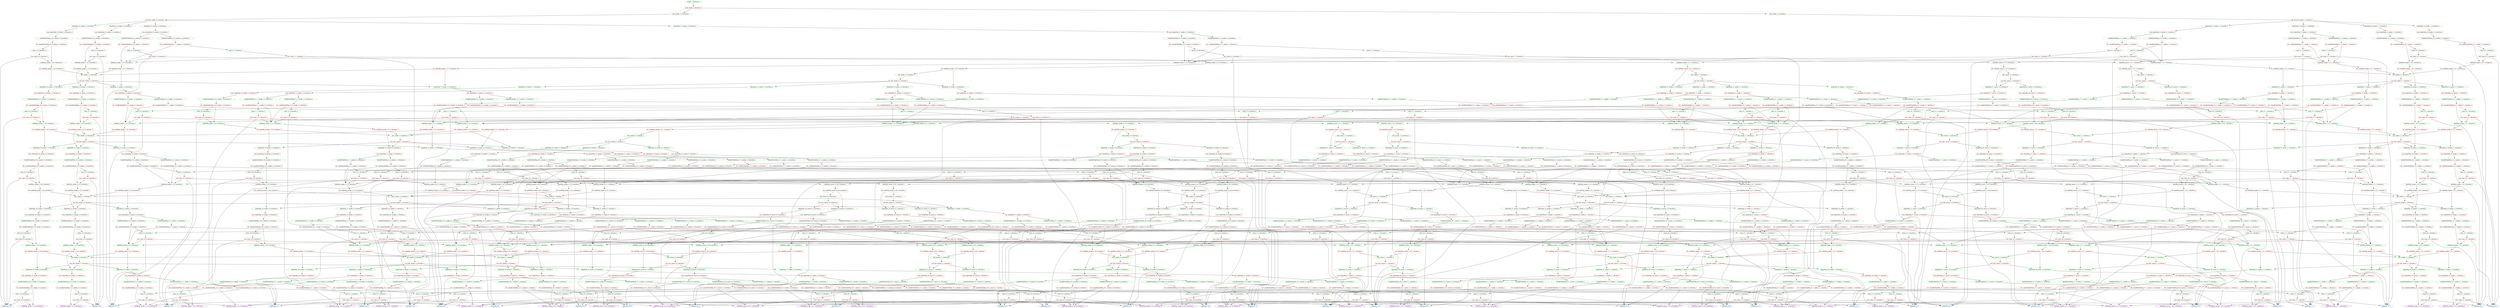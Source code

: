 digraph G {
0 [label="smoke_2_iteration_5", shape=oval, color=limegreen];
1 [label="scale_smoke_2_iteration_5", shape=box, color=tomato];
2 [label="dist_smoke_2_0_iteration_5", shape=oval, color=limegreen];
3 [label="mul_dist_smoke_2_0_iteration_5", shape=box, color=tomato];
4 [label="cliqueMsg_16_smoke_2_0_iteration_5", shape=oval, color=limegreen];
5 [label="sum_cliqueMsg_16_smoke_2_0_iteration_5", shape=box, color=tomato];
6 [label="valueByNodeMsg_16_0_smoke_2_0_iteration_5", shape=oval, color=limegreen];
7 [label="div_valueByNodeMsg_16_0_smoke_2_0_iteration_5", shape=box, color=tomato];
8 [label="value_16_0_iteration_5", shape=oval, color=limegreen];
9 [label="mul_value_16_0_iteration_5", shape=box, color=tomato];
10 [label="potential_16_0", shape=oval, color=dodgerblue];
11 [label="nodeMsg_smoke_2_16_0_iteration_4", shape=oval, color=limegreen];
12 [label="div_nodeMsg_smoke_2_16_0_iteration_4", shape=box, color=tomato];
13 [label="dist_smoke_2_0_iteration_4", shape=oval, color=limegreen];
14 [label="mul_dist_smoke_2_0_iteration_4", shape=box, color=tomato];
15 [label="cliqueMsg_16_smoke_2_0_iteration_4", shape=oval, color=limegreen];
16 [label="sum_cliqueMsg_16_smoke_2_0_iteration_4", shape=box, color=tomato];
17 [label="valueByNodeMsg_16_0_smoke_2_0_iteration_4", shape=oval, color=limegreen];
18 [label="div_valueByNodeMsg_16_0_smoke_2_0_iteration_4", shape=box, color=tomato];
19 [label="value_16_0_iteration_4", shape=oval, color=limegreen];
20 [label="mul_value_16_0_iteration_4", shape=box, color=tomato];
21 [label="nodeMsg_smoke_2_16_0_iteration_3", shape=oval, color=limegreen];
22 [label="div_nodeMsg_smoke_2_16_0_iteration_3", shape=box, color=tomato];
23 [label="dist_smoke_2_0_iteration_3", shape=oval, color=limegreen];
24 [label="mul_dist_smoke_2_0_iteration_3", shape=box, color=tomato];
25 [label="cliqueMsg_16_smoke_2_0_iteration_3", shape=oval, color=limegreen];
26 [label="sum_cliqueMsg_16_smoke_2_0_iteration_3", shape=box, color=tomato];
27 [label="valueByNodeMsg_16_0_smoke_2_0_iteration_3", shape=oval, color=limegreen];
28 [label="div_valueByNodeMsg_16_0_smoke_2_0_iteration_3", shape=box, color=tomato];
29 [label="value_16_0_iteration_3", shape=oval, color=limegreen];
30 [label="mul_value_16_0_iteration_3", shape=box, color=tomato];
31 [label="nodeMsg_smoke_2_16_0_iteration_2", shape=oval, color=limegreen];
32 [label="div_nodeMsg_smoke_2_16_0_iteration_2", shape=box, color=tomato];
33 [label="dist_smoke_2_0_iteration_2", shape=oval, color=limegreen];
34 [label="mul_dist_smoke_2_0_iteration_2", shape=box, color=tomato];
35 [label="cliqueMsg_16_smoke_2_0_iteration_2", shape=oval, color=limegreen];
36 [label="sum_cliqueMsg_16_smoke_2_0_iteration_2", shape=box, color=tomato];
37 [label="valueByNodeMsg_16_0_smoke_2_0_iteration_2", shape=oval, color=limegreen];
38 [label="div_valueByNodeMsg_16_0_smoke_2_0_iteration_2", shape=box, color=tomato];
39 [label="value_16_0_iteration_2", shape=oval, color=limegreen];
40 [label="mul_value_16_0_iteration_2", shape=box, color=tomato];
41 [label="nodeMsg_smoke_2_16_0_iteration_1", shape=oval, color=limegreen];
42 [label="div_nodeMsg_smoke_2_16_0_iteration_1", shape=box, color=tomato];
43 [label="dist_smoke_2_0_iteration_1", shape=oval, color=limegreen];
44 [label="mul_dist_smoke_2_0_iteration_1", shape=box, color=tomato];
45 [label="cliqueMsg_16_smoke_2_0_iteration_1", shape=oval, color=limegreen];
46 [label="sum_cliqueMsg_16_smoke_2_0_iteration_1", shape=box, color=tomato];
47 [label="valueByNodeMsg_16_0_smoke_2_0_iteration_1", shape=oval, color=limegreen];
48 [label="div_valueByNodeMsg_16_0_smoke_2_0_iteration_1", shape=box, color=tomato];
49 [label="value_16_0_iteration_1", shape=oval, color=limegreen];
50 [label="mul_value_16_0_iteration_1", shape=box, color=tomato];
51 [label="nodeMsg_smoke_2_16_0_iteration_0", shape=oval, color=darkviolet];
52 [label="cliqueMsg_22_smoke_2_0_iteration_1", shape=oval, color=limegreen];
53 [label="sum_cliqueMsg_22_smoke_2_0_iteration_1", shape=box, color=tomato];
54 [label="valueByNodeMsg_22_0_smoke_2_0_iteration_1", shape=oval, color=limegreen];
55 [label="div_valueByNodeMsg_22_0_smoke_2_0_iteration_1", shape=box, color=tomato];
56 [label="value_22_0_iteration_1", shape=oval, color=limegreen];
57 [label="mul_value_22_0_iteration_1", shape=box, color=tomato];
58 [label="potential_22_0", shape=oval, color=dodgerblue];
59 [label="nodeMsg_smoke_5_22_0_iteration_0", shape=oval, color=darkviolet];
60 [label="nodeMsg_smoke_2_22_0_iteration_0", shape=oval, color=darkviolet];
61 [label="valueByNodeMsg_22_1_smoke_2_0_iteration_1", shape=oval, color=limegreen];
62 [label="div_valueByNodeMsg_22_1_smoke_2_0_iteration_1", shape=box, color=tomato];
63 [label="value_22_1_iteration_1", shape=oval, color=limegreen];
64 [label="mul_value_22_1_iteration_1", shape=box, color=tomato];
65 [label="potential_22_1", shape=oval, color=dodgerblue];
66 [label="nodeMsg_smoke_5_22_1_iteration_0", shape=oval, color=darkviolet];
67 [label="cliqueMsg_23_smoke_2_0_iteration_1", shape=oval, color=limegreen];
68 [label="sum_cliqueMsg_23_smoke_2_0_iteration_1", shape=box, color=tomato];
69 [label="valueByNodeMsg_23_0_smoke_2_0_iteration_1", shape=oval, color=limegreen];
70 [label="div_valueByNodeMsg_23_0_smoke_2_0_iteration_1", shape=box, color=tomato];
71 [label="value_23_0_iteration_1", shape=oval, color=limegreen];
72 [label="mul_value_23_0_iteration_1", shape=box, color=tomato];
73 [label="potential_23_0", shape=oval, color=dodgerblue];
74 [label="nodeMsg_smoke_2_23_0_iteration_0", shape=oval, color=darkviolet];
75 [label="cliqueMsg_37_smoke_2_0_iteration_1", shape=oval, color=limegreen];
76 [label="sum_cliqueMsg_37_smoke_2_0_iteration_1", shape=box, color=tomato];
77 [label="valueByNodeMsg_37_0_smoke_2_0_iteration_1", shape=oval, color=limegreen];
78 [label="div_valueByNodeMsg_37_0_smoke_2_0_iteration_1", shape=box, color=tomato];
79 [label="value_37_0_iteration_1", shape=oval, color=limegreen];
80 [label="mul_value_37_0_iteration_1", shape=box, color=tomato];
81 [label="potential_37_0", shape=oval, color=dodgerblue];
82 [label="nodeMsg_smoke_2_37_0_iteration_0", shape=oval, color=darkviolet];
83 [label="nodeMsg_cancer_2_37_0_iteration_0", shape=oval, color=darkviolet];
84 [label="valueByNodeMsg_37_2_smoke_2_0_iteration_1", shape=oval, color=limegreen];
85 [label="div_valueByNodeMsg_37_2_smoke_2_0_iteration_1", shape=box, color=tomato];
86 [label="value_37_2_iteration_1", shape=oval, color=limegreen];
87 [label="mul_value_37_2_iteration_1", shape=box, color=tomato];
88 [label="potential_37_2", shape=oval, color=dodgerblue];
89 [label="nodeMsg_cancer_2_37_1_iteration_0", shape=oval, color=darkviolet];
90 [label="cliqueMsg_22_smoke_2_0_iteration_2", shape=oval, color=limegreen];
91 [label="sum_cliqueMsg_22_smoke_2_0_iteration_2", shape=box, color=tomato];
92 [label="valueByNodeMsg_22_0_smoke_2_0_iteration_2", shape=oval, color=limegreen];
93 [label="div_valueByNodeMsg_22_0_smoke_2_0_iteration_2", shape=box, color=tomato];
94 [label="value_22_0_iteration_2", shape=oval, color=limegreen];
95 [label="mul_value_22_0_iteration_2", shape=box, color=tomato];
96 [label="nodeMsg_smoke_5_22_0_iteration_1", shape=oval, color=limegreen];
97 [label="div_nodeMsg_smoke_5_22_0_iteration_1", shape=box, color=tomato];
98 [label="dist_smoke_5_0_iteration_1", shape=oval, color=limegreen];
99 [label="mul_dist_smoke_5_0_iteration_1", shape=box, color=tomato];
100 [label="cliqueMsg_18_smoke_5_0_iteration_1", shape=oval, color=limegreen];
101 [label="sum_cliqueMsg_18_smoke_5_0_iteration_1", shape=box, color=tomato];
102 [label="valueByNodeMsg_18_0_smoke_5_0_iteration_1", shape=oval, color=limegreen];
103 [label="div_valueByNodeMsg_18_0_smoke_5_0_iteration_1", shape=box, color=tomato];
104 [label="value_18_0_iteration_1", shape=oval, color=limegreen];
105 [label="mul_value_18_0_iteration_1", shape=box, color=tomato];
106 [label="potential_18_0", shape=oval, color=dodgerblue];
107 [label="nodeMsg_smoke_5_18_0_iteration_0", shape=oval, color=darkviolet];
108 [label="cliqueMsg_21_smoke_5_0_iteration_1", shape=oval, color=limegreen];
109 [label="sum_cliqueMsg_21_smoke_5_0_iteration_1", shape=box, color=tomato];
110 [label="valueByNodeMsg_21_0_smoke_5_0_iteration_1", shape=oval, color=limegreen];
111 [label="div_valueByNodeMsg_21_0_smoke_5_0_iteration_1", shape=box, color=tomato];
112 [label="value_21_0_iteration_1", shape=oval, color=limegreen];
113 [label="mul_value_21_0_iteration_1", shape=box, color=tomato];
114 [label="potential_21_0", shape=oval, color=dodgerblue];
115 [label="nodeMsg_smoke_6_21_0_iteration_0", shape=oval, color=darkviolet];
116 [label="nodeMsg_smoke_5_21_0_iteration_0", shape=oval, color=darkviolet];
117 [label="valueByNodeMsg_21_1_smoke_5_0_iteration_1", shape=oval, color=limegreen];
118 [label="div_valueByNodeMsg_21_1_smoke_5_0_iteration_1", shape=box, color=tomato];
119 [label="value_21_1_iteration_1", shape=oval, color=limegreen];
120 [label="mul_value_21_1_iteration_1", shape=box, color=tomato];
121 [label="potential_21_1", shape=oval, color=dodgerblue];
122 [label="nodeMsg_smoke_6_21_1_iteration_0", shape=oval, color=darkviolet];
123 [label="cliqueMsg_22_smoke_5_0_iteration_1", shape=oval, color=limegreen];
124 [label="sum_cliqueMsg_22_smoke_5_0_iteration_1", shape=box, color=tomato];
125 [label="valueByNodeMsg_22_0_smoke_5_0_iteration_1", shape=oval, color=limegreen];
126 [label="div_valueByNodeMsg_22_0_smoke_5_0_iteration_1", shape=box, color=tomato];
127 [label="valueByNodeMsg_22_2_smoke_5_0_iteration_1", shape=oval, color=limegreen];
128 [label="div_valueByNodeMsg_22_2_smoke_5_0_iteration_1", shape=box, color=tomato];
129 [label="value_22_2_iteration_1", shape=oval, color=limegreen];
130 [label="mul_value_22_2_iteration_1", shape=box, color=tomato];
131 [label="potential_22_2", shape=oval, color=dodgerblue];
132 [label="nodeMsg_smoke_2_22_1_iteration_0", shape=oval, color=darkviolet];
133 [label="cliqueMsg_31_smoke_5_0_iteration_1", shape=oval, color=limegreen];
134 [label="sum_cliqueMsg_31_smoke_5_0_iteration_1", shape=box, color=tomato];
135 [label="valueByNodeMsg_31_0_smoke_5_0_iteration_1", shape=oval, color=limegreen];
136 [label="div_valueByNodeMsg_31_0_smoke_5_0_iteration_1", shape=box, color=tomato];
137 [label="value_31_0_iteration_1", shape=oval, color=limegreen];
138 [label="mul_value_31_0_iteration_1", shape=box, color=tomato];
139 [label="potential_31_0", shape=oval, color=dodgerblue];
140 [label="nodeMsg_smoke_5_31_0_iteration_0", shape=oval, color=darkviolet];
141 [label="nodeMsg_cancer_5_31_0_iteration_0", shape=oval, color=darkviolet];
142 [label="valueByNodeMsg_31_2_smoke_5_0_iteration_1", shape=oval, color=limegreen];
143 [label="div_valueByNodeMsg_31_2_smoke_5_0_iteration_1", shape=box, color=tomato];
144 [label="value_31_2_iteration_1", shape=oval, color=limegreen];
145 [label="mul_value_31_2_iteration_1", shape=box, color=tomato];
146 [label="potential_31_2", shape=oval, color=dodgerblue];
147 [label="nodeMsg_cancer_5_31_1_iteration_0", shape=oval, color=darkviolet];
148 [label="nodeMsg_smoke_2_22_0_iteration_1", shape=oval, color=limegreen];
149 [label="div_nodeMsg_smoke_2_22_0_iteration_1", shape=box, color=tomato];
150 [label="valueByNodeMsg_22_1_smoke_2_0_iteration_2", shape=oval, color=limegreen];
151 [label="div_valueByNodeMsg_22_1_smoke_2_0_iteration_2", shape=box, color=tomato];
152 [label="value_22_1_iteration_2", shape=oval, color=limegreen];
153 [label="mul_value_22_1_iteration_2", shape=box, color=tomato];
154 [label="nodeMsg_smoke_5_22_1_iteration_1", shape=oval, color=limegreen];
155 [label="div_nodeMsg_smoke_5_22_1_iteration_1", shape=box, color=tomato];
156 [label="dist_smoke_5_1_iteration_1", shape=oval, color=limegreen];
157 [label="mul_dist_smoke_5_1_iteration_1", shape=box, color=tomato];
158 [label="cliqueMsg_18_smoke_5_1_iteration_1", shape=oval, color=limegreen];
159 [label="sum_cliqueMsg_18_smoke_5_1_iteration_1", shape=box, color=tomato];
160 [label="valueByNodeMsg_18_1_smoke_5_1_iteration_1", shape=oval, color=limegreen];
161 [label="div_valueByNodeMsg_18_1_smoke_5_1_iteration_1", shape=box, color=tomato];
162 [label="value_18_1_iteration_1", shape=oval, color=limegreen];
163 [label="mul_value_18_1_iteration_1", shape=box, color=tomato];
164 [label="potential_18_1", shape=oval, color=dodgerblue];
165 [label="nodeMsg_smoke_5_18_1_iteration_0", shape=oval, color=darkviolet];
166 [label="cliqueMsg_21_smoke_5_1_iteration_1", shape=oval, color=limegreen];
167 [label="sum_cliqueMsg_21_smoke_5_1_iteration_1", shape=box, color=tomato];
168 [label="valueByNodeMsg_21_2_smoke_5_1_iteration_1", shape=oval, color=limegreen];
169 [label="div_valueByNodeMsg_21_2_smoke_5_1_iteration_1", shape=box, color=tomato];
170 [label="value_21_2_iteration_1", shape=oval, color=limegreen];
171 [label="mul_value_21_2_iteration_1", shape=box, color=tomato];
172 [label="potential_21_2", shape=oval, color=dodgerblue];
173 [label="nodeMsg_smoke_5_21_1_iteration_0", shape=oval, color=darkviolet];
174 [label="valueByNodeMsg_21_3_smoke_5_1_iteration_1", shape=oval, color=limegreen];
175 [label="div_valueByNodeMsg_21_3_smoke_5_1_iteration_1", shape=box, color=tomato];
176 [label="value_21_3_iteration_1", shape=oval, color=limegreen];
177 [label="mul_value_21_3_iteration_1", shape=box, color=tomato];
178 [label="potential_21_3", shape=oval, color=dodgerblue];
179 [label="cliqueMsg_22_smoke_5_1_iteration_1", shape=oval, color=limegreen];
180 [label="sum_cliqueMsg_22_smoke_5_1_iteration_1", shape=box, color=tomato];
181 [label="valueByNodeMsg_22_1_smoke_5_1_iteration_1", shape=oval, color=limegreen];
182 [label="div_valueByNodeMsg_22_1_smoke_5_1_iteration_1", shape=box, color=tomato];
183 [label="valueByNodeMsg_22_3_smoke_5_1_iteration_1", shape=oval, color=limegreen];
184 [label="div_valueByNodeMsg_22_3_smoke_5_1_iteration_1", shape=box, color=tomato];
185 [label="value_22_3_iteration_1", shape=oval, color=limegreen];
186 [label="mul_value_22_3_iteration_1", shape=box, color=tomato];
187 [label="potential_22_3", shape=oval, color=dodgerblue];
188 [label="cliqueMsg_31_smoke_5_1_iteration_1", shape=oval, color=limegreen];
189 [label="sum_cliqueMsg_31_smoke_5_1_iteration_1", shape=box, color=tomato];
190 [label="valueByNodeMsg_31_1_smoke_5_1_iteration_1", shape=oval, color=limegreen];
191 [label="div_valueByNodeMsg_31_1_smoke_5_1_iteration_1", shape=box, color=tomato];
192 [label="value_31_1_iteration_1", shape=oval, color=limegreen];
193 [label="mul_value_31_1_iteration_1", shape=box, color=tomato];
194 [label="potential_31_1", shape=oval, color=dodgerblue];
195 [label="nodeMsg_smoke_5_31_1_iteration_0", shape=oval, color=darkviolet];
196 [label="valueByNodeMsg_31_3_smoke_5_1_iteration_1", shape=oval, color=limegreen];
197 [label="div_valueByNodeMsg_31_3_smoke_5_1_iteration_1", shape=box, color=tomato];
198 [label="value_31_3_iteration_1", shape=oval, color=limegreen];
199 [label="mul_value_31_3_iteration_1", shape=box, color=tomato];
200 [label="potential_31_3", shape=oval, color=dodgerblue];
201 [label="cliqueMsg_23_smoke_2_0_iteration_2", shape=oval, color=limegreen];
202 [label="sum_cliqueMsg_23_smoke_2_0_iteration_2", shape=box, color=tomato];
203 [label="valueByNodeMsg_23_0_smoke_2_0_iteration_2", shape=oval, color=limegreen];
204 [label="div_valueByNodeMsg_23_0_smoke_2_0_iteration_2", shape=box, color=tomato];
205 [label="value_23_0_iteration_2", shape=oval, color=limegreen];
206 [label="mul_value_23_0_iteration_2", shape=box, color=tomato];
207 [label="nodeMsg_smoke_2_23_0_iteration_1", shape=oval, color=limegreen];
208 [label="div_nodeMsg_smoke_2_23_0_iteration_1", shape=box, color=tomato];
209 [label="cliqueMsg_37_smoke_2_0_iteration_2", shape=oval, color=limegreen];
210 [label="sum_cliqueMsg_37_smoke_2_0_iteration_2", shape=box, color=tomato];
211 [label="valueByNodeMsg_37_0_smoke_2_0_iteration_2", shape=oval, color=limegreen];
212 [label="div_valueByNodeMsg_37_0_smoke_2_0_iteration_2", shape=box, color=tomato];
213 [label="value_37_0_iteration_2", shape=oval, color=limegreen];
214 [label="mul_value_37_0_iteration_2", shape=box, color=tomato];
215 [label="nodeMsg_smoke_2_37_0_iteration_1", shape=oval, color=limegreen];
216 [label="div_nodeMsg_smoke_2_37_0_iteration_1", shape=box, color=tomato];
217 [label="nodeMsg_cancer_2_37_0_iteration_1", shape=oval, color=limegreen];
218 [label="div_nodeMsg_cancer_2_37_0_iteration_1", shape=box, color=tomato];
219 [label="dist_cancer_2_0_iteration_1", shape=oval, color=limegreen];
220 [label="mul_dist_cancer_2_0_iteration_1", shape=box, color=tomato];
221 [label="cliqueMsg_36_cancer_2_0_iteration_1", shape=oval, color=limegreen];
222 [label="sum_cliqueMsg_36_cancer_2_0_iteration_1", shape=box, color=tomato];
223 [label="valueByNodeMsg_36_0_cancer_2_0_iteration_1", shape=oval, color=limegreen];
224 [label="div_valueByNodeMsg_36_0_cancer_2_0_iteration_1", shape=box, color=tomato];
225 [label="value_36_0_iteration_1", shape=oval, color=limegreen];
226 [label="mul_value_36_0_iteration_1", shape=box, color=tomato];
227 [label="potential_36_0", shape=oval, color=dodgerblue];
228 [label="nodeMsg_cancer_2_36_0_iteration_0", shape=oval, color=darkviolet];
229 [label="cliqueMsg_37_cancer_2_0_iteration_1", shape=oval, color=limegreen];
230 [label="sum_cliqueMsg_37_cancer_2_0_iteration_1", shape=box, color=tomato];
231 [label="valueByNodeMsg_37_0_cancer_2_0_iteration_1", shape=oval, color=limegreen];
232 [label="div_valueByNodeMsg_37_0_cancer_2_0_iteration_1", shape=box, color=tomato];
233 [label="valueByNodeMsg_37_1_cancer_2_0_iteration_1", shape=oval, color=limegreen];
234 [label="div_valueByNodeMsg_37_1_cancer_2_0_iteration_1", shape=box, color=tomato];
235 [label="value_37_1_iteration_1", shape=oval, color=limegreen];
236 [label="mul_value_37_1_iteration_1", shape=box, color=tomato];
237 [label="potential_37_1", shape=oval, color=dodgerblue];
238 [label="nodeMsg_smoke_2_37_1_iteration_0", shape=oval, color=darkviolet];
239 [label="valueByNodeMsg_37_2_smoke_2_0_iteration_2", shape=oval, color=limegreen];
240 [label="div_valueByNodeMsg_37_2_smoke_2_0_iteration_2", shape=box, color=tomato];
241 [label="value_37_2_iteration_2", shape=oval, color=limegreen];
242 [label="mul_value_37_2_iteration_2", shape=box, color=tomato];
243 [label="nodeMsg_cancer_2_37_1_iteration_1", shape=oval, color=limegreen];
244 [label="div_nodeMsg_cancer_2_37_1_iteration_1", shape=box, color=tomato];
245 [label="dist_cancer_2_1_iteration_1", shape=oval, color=limegreen];
246 [label="mul_dist_cancer_2_1_iteration_1", shape=box, color=tomato];
247 [label="cliqueMsg_36_cancer_2_1_iteration_1", shape=oval, color=limegreen];
248 [label="sum_cliqueMsg_36_cancer_2_1_iteration_1", shape=box, color=tomato];
249 [label="valueByNodeMsg_36_1_cancer_2_1_iteration_1", shape=oval, color=limegreen];
250 [label="div_valueByNodeMsg_36_1_cancer_2_1_iteration_1", shape=box, color=tomato];
251 [label="value_36_1_iteration_1", shape=oval, color=limegreen];
252 [label="mul_value_36_1_iteration_1", shape=box, color=tomato];
253 [label="potential_36_1", shape=oval, color=dodgerblue];
254 [label="nodeMsg_cancer_2_36_1_iteration_0", shape=oval, color=darkviolet];
255 [label="cliqueMsg_37_cancer_2_1_iteration_1", shape=oval, color=limegreen];
256 [label="sum_cliqueMsg_37_cancer_2_1_iteration_1", shape=box, color=tomato];
257 [label="valueByNodeMsg_37_2_cancer_2_1_iteration_1", shape=oval, color=limegreen];
258 [label="div_valueByNodeMsg_37_2_cancer_2_1_iteration_1", shape=box, color=tomato];
259 [label="valueByNodeMsg_37_3_cancer_2_1_iteration_1", shape=oval, color=limegreen];
260 [label="div_valueByNodeMsg_37_3_cancer_2_1_iteration_1", shape=box, color=tomato];
261 [label="value_37_3_iteration_1", shape=oval, color=limegreen];
262 [label="mul_value_37_3_iteration_1", shape=box, color=tomato];
263 [label="potential_37_3", shape=oval, color=dodgerblue];
264 [label="cliqueMsg_22_smoke_2_0_iteration_3", shape=oval, color=limegreen];
265 [label="sum_cliqueMsg_22_smoke_2_0_iteration_3", shape=box, color=tomato];
266 [label="valueByNodeMsg_22_0_smoke_2_0_iteration_3", shape=oval, color=limegreen];
267 [label="div_valueByNodeMsg_22_0_smoke_2_0_iteration_3", shape=box, color=tomato];
268 [label="value_22_0_iteration_3", shape=oval, color=limegreen];
269 [label="mul_value_22_0_iteration_3", shape=box, color=tomato];
270 [label="nodeMsg_smoke_5_22_0_iteration_2", shape=oval, color=limegreen];
271 [label="div_nodeMsg_smoke_5_22_0_iteration_2", shape=box, color=tomato];
272 [label="dist_smoke_5_0_iteration_2", shape=oval, color=limegreen];
273 [label="mul_dist_smoke_5_0_iteration_2", shape=box, color=tomato];
274 [label="cliqueMsg_18_smoke_5_0_iteration_2", shape=oval, color=limegreen];
275 [label="sum_cliqueMsg_18_smoke_5_0_iteration_2", shape=box, color=tomato];
276 [label="valueByNodeMsg_18_0_smoke_5_0_iteration_2", shape=oval, color=limegreen];
277 [label="div_valueByNodeMsg_18_0_smoke_5_0_iteration_2", shape=box, color=tomato];
278 [label="value_18_0_iteration_2", shape=oval, color=limegreen];
279 [label="mul_value_18_0_iteration_2", shape=box, color=tomato];
280 [label="nodeMsg_smoke_5_18_0_iteration_1", shape=oval, color=limegreen];
281 [label="div_nodeMsg_smoke_5_18_0_iteration_1", shape=box, color=tomato];
282 [label="cliqueMsg_21_smoke_5_0_iteration_2", shape=oval, color=limegreen];
283 [label="sum_cliqueMsg_21_smoke_5_0_iteration_2", shape=box, color=tomato];
284 [label="valueByNodeMsg_21_0_smoke_5_0_iteration_2", shape=oval, color=limegreen];
285 [label="div_valueByNodeMsg_21_0_smoke_5_0_iteration_2", shape=box, color=tomato];
286 [label="value_21_0_iteration_2", shape=oval, color=limegreen];
287 [label="mul_value_21_0_iteration_2", shape=box, color=tomato];
288 [label="nodeMsg_smoke_6_21_0_iteration_1", shape=oval, color=limegreen];
289 [label="div_nodeMsg_smoke_6_21_0_iteration_1", shape=box, color=tomato];
290 [label="dist_smoke_6_0_iteration_1", shape=oval, color=limegreen];
291 [label="mul_dist_smoke_6_0_iteration_1", shape=box, color=tomato];
292 [label="cliqueMsg_20_smoke_6_0_iteration_1", shape=oval, color=limegreen];
293 [label="sum_cliqueMsg_20_smoke_6_0_iteration_1", shape=box, color=tomato];
294 [label="valueByNodeMsg_20_0_smoke_6_0_iteration_1", shape=oval, color=limegreen];
295 [label="div_valueByNodeMsg_20_0_smoke_6_0_iteration_1", shape=box, color=tomato];
296 [label="value_20_0_iteration_1", shape=oval, color=limegreen];
297 [label="mul_value_20_0_iteration_1", shape=box, color=tomato];
298 [label="potential_20_0", shape=oval, color=dodgerblue];
299 [label="nodeMsg_smoke_6_20_0_iteration_0", shape=oval, color=darkviolet];
300 [label="cliqueMsg_21_smoke_6_0_iteration_1", shape=oval, color=limegreen];
301 [label="sum_cliqueMsg_21_smoke_6_0_iteration_1", shape=box, color=tomato];
302 [label="valueByNodeMsg_21_0_smoke_6_0_iteration_1", shape=oval, color=limegreen];
303 [label="div_valueByNodeMsg_21_0_smoke_6_0_iteration_1", shape=box, color=tomato];
304 [label="valueByNodeMsg_21_2_smoke_6_0_iteration_1", shape=oval, color=limegreen];
305 [label="div_valueByNodeMsg_21_2_smoke_6_0_iteration_1", shape=box, color=tomato];
306 [label="cliqueMsg_29_smoke_6_0_iteration_1", shape=oval, color=limegreen];
307 [label="sum_cliqueMsg_29_smoke_6_0_iteration_1", shape=box, color=tomato];
308 [label="valueByNodeMsg_29_0_smoke_6_0_iteration_1", shape=oval, color=limegreen];
309 [label="div_valueByNodeMsg_29_0_smoke_6_0_iteration_1", shape=box, color=tomato];
310 [label="value_29_0_iteration_1", shape=oval, color=limegreen];
311 [label="mul_value_29_0_iteration_1", shape=box, color=tomato];
312 [label="potential_29_0", shape=oval, color=dodgerblue];
313 [label="nodeMsg_smoke_6_29_0_iteration_0", shape=oval, color=darkviolet];
314 [label="nodeMsg_cancer_6_29_0_iteration_0", shape=oval, color=darkviolet];
315 [label="valueByNodeMsg_29_2_smoke_6_0_iteration_1", shape=oval, color=limegreen];
316 [label="div_valueByNodeMsg_29_2_smoke_6_0_iteration_1", shape=box, color=tomato];
317 [label="value_29_2_iteration_1", shape=oval, color=limegreen];
318 [label="mul_value_29_2_iteration_1", shape=box, color=tomato];
319 [label="potential_29_2", shape=oval, color=dodgerblue];
320 [label="nodeMsg_cancer_6_29_1_iteration_0", shape=oval, color=darkviolet];
321 [label="nodeMsg_smoke_5_21_0_iteration_1", shape=oval, color=limegreen];
322 [label="div_nodeMsg_smoke_5_21_0_iteration_1", shape=box, color=tomato];
323 [label="valueByNodeMsg_21_1_smoke_5_0_iteration_2", shape=oval, color=limegreen];
324 [label="div_valueByNodeMsg_21_1_smoke_5_0_iteration_2", shape=box, color=tomato];
325 [label="value_21_1_iteration_2", shape=oval, color=limegreen];
326 [label="mul_value_21_1_iteration_2", shape=box, color=tomato];
327 [label="nodeMsg_smoke_6_21_1_iteration_1", shape=oval, color=limegreen];
328 [label="div_nodeMsg_smoke_6_21_1_iteration_1", shape=box, color=tomato];
329 [label="dist_smoke_6_1_iteration_1", shape=oval, color=limegreen];
330 [label="mul_dist_smoke_6_1_iteration_1", shape=box, color=tomato];
331 [label="cliqueMsg_20_smoke_6_1_iteration_1", shape=oval, color=limegreen];
332 [label="sum_cliqueMsg_20_smoke_6_1_iteration_1", shape=box, color=tomato];
333 [label="valueByNodeMsg_20_1_smoke_6_1_iteration_1", shape=oval, color=limegreen];
334 [label="div_valueByNodeMsg_20_1_smoke_6_1_iteration_1", shape=box, color=tomato];
335 [label="value_20_1_iteration_1", shape=oval, color=limegreen];
336 [label="mul_value_20_1_iteration_1", shape=box, color=tomato];
337 [label="potential_20_1", shape=oval, color=dodgerblue];
338 [label="nodeMsg_smoke_6_20_1_iteration_0", shape=oval, color=darkviolet];
339 [label="cliqueMsg_21_smoke_6_1_iteration_1", shape=oval, color=limegreen];
340 [label="sum_cliqueMsg_21_smoke_6_1_iteration_1", shape=box, color=tomato];
341 [label="valueByNodeMsg_21_1_smoke_6_1_iteration_1", shape=oval, color=limegreen];
342 [label="div_valueByNodeMsg_21_1_smoke_6_1_iteration_1", shape=box, color=tomato];
343 [label="valueByNodeMsg_21_3_smoke_6_1_iteration_1", shape=oval, color=limegreen];
344 [label="div_valueByNodeMsg_21_3_smoke_6_1_iteration_1", shape=box, color=tomato];
345 [label="cliqueMsg_29_smoke_6_1_iteration_1", shape=oval, color=limegreen];
346 [label="sum_cliqueMsg_29_smoke_6_1_iteration_1", shape=box, color=tomato];
347 [label="valueByNodeMsg_29_1_smoke_6_1_iteration_1", shape=oval, color=limegreen];
348 [label="div_valueByNodeMsg_29_1_smoke_6_1_iteration_1", shape=box, color=tomato];
349 [label="value_29_1_iteration_1", shape=oval, color=limegreen];
350 [label="mul_value_29_1_iteration_1", shape=box, color=tomato];
351 [label="potential_29_1", shape=oval, color=dodgerblue];
352 [label="nodeMsg_smoke_6_29_1_iteration_0", shape=oval, color=darkviolet];
353 [label="valueByNodeMsg_29_3_smoke_6_1_iteration_1", shape=oval, color=limegreen];
354 [label="div_valueByNodeMsg_29_3_smoke_6_1_iteration_1", shape=box, color=tomato];
355 [label="value_29_3_iteration_1", shape=oval, color=limegreen];
356 [label="mul_value_29_3_iteration_1", shape=box, color=tomato];
357 [label="potential_29_3", shape=oval, color=dodgerblue];
358 [label="cliqueMsg_22_smoke_5_0_iteration_2", shape=oval, color=limegreen];
359 [label="sum_cliqueMsg_22_smoke_5_0_iteration_2", shape=box, color=tomato];
360 [label="valueByNodeMsg_22_0_smoke_5_0_iteration_2", shape=oval, color=limegreen];
361 [label="div_valueByNodeMsg_22_0_smoke_5_0_iteration_2", shape=box, color=tomato];
362 [label="valueByNodeMsg_22_2_smoke_5_0_iteration_2", shape=oval, color=limegreen];
363 [label="div_valueByNodeMsg_22_2_smoke_5_0_iteration_2", shape=box, color=tomato];
364 [label="value_22_2_iteration_2", shape=oval, color=limegreen];
365 [label="mul_value_22_2_iteration_2", shape=box, color=tomato];
366 [label="nodeMsg_smoke_2_22_1_iteration_1", shape=oval, color=limegreen];
367 [label="div_nodeMsg_smoke_2_22_1_iteration_1", shape=box, color=tomato];
368 [label="dist_smoke_2_1_iteration_1", shape=oval, color=limegreen];
369 [label="mul_dist_smoke_2_1_iteration_1", shape=box, color=tomato];
370 [label="cliqueMsg_16_smoke_2_1_iteration_1", shape=oval, color=limegreen];
371 [label="sum_cliqueMsg_16_smoke_2_1_iteration_1", shape=box, color=tomato];
372 [label="valueByNodeMsg_16_1_smoke_2_1_iteration_1", shape=oval, color=limegreen];
373 [label="div_valueByNodeMsg_16_1_smoke_2_1_iteration_1", shape=box, color=tomato];
374 [label="value_16_1_iteration_1", shape=oval, color=limegreen];
375 [label="mul_value_16_1_iteration_1", shape=box, color=tomato];
376 [label="potential_16_1", shape=oval, color=dodgerblue];
377 [label="nodeMsg_smoke_2_16_1_iteration_0", shape=oval, color=darkviolet];
378 [label="cliqueMsg_22_smoke_2_1_iteration_1", shape=oval, color=limegreen];
379 [label="sum_cliqueMsg_22_smoke_2_1_iteration_1", shape=box, color=tomato];
380 [label="valueByNodeMsg_22_2_smoke_2_1_iteration_1", shape=oval, color=limegreen];
381 [label="div_valueByNodeMsg_22_2_smoke_2_1_iteration_1", shape=box, color=tomato];
382 [label="valueByNodeMsg_22_3_smoke_2_1_iteration_1", shape=oval, color=limegreen];
383 [label="div_valueByNodeMsg_22_3_smoke_2_1_iteration_1", shape=box, color=tomato];
384 [label="cliqueMsg_23_smoke_2_1_iteration_1", shape=oval, color=limegreen];
385 [label="sum_cliqueMsg_23_smoke_2_1_iteration_1", shape=box, color=tomato];
386 [label="valueByNodeMsg_23_1_smoke_2_1_iteration_1", shape=oval, color=limegreen];
387 [label="div_valueByNodeMsg_23_1_smoke_2_1_iteration_1", shape=box, color=tomato];
388 [label="value_23_1_iteration_1", shape=oval, color=limegreen];
389 [label="mul_value_23_1_iteration_1", shape=box, color=tomato];
390 [label="potential_23_1", shape=oval, color=dodgerblue];
391 [label="nodeMsg_smoke_2_23_1_iteration_0", shape=oval, color=darkviolet];
392 [label="cliqueMsg_37_smoke_2_1_iteration_1", shape=oval, color=limegreen];
393 [label="sum_cliqueMsg_37_smoke_2_1_iteration_1", shape=box, color=tomato];
394 [label="valueByNodeMsg_37_1_smoke_2_1_iteration_1", shape=oval, color=limegreen];
395 [label="div_valueByNodeMsg_37_1_smoke_2_1_iteration_1", shape=box, color=tomato];
396 [label="valueByNodeMsg_37_3_smoke_2_1_iteration_1", shape=oval, color=limegreen];
397 [label="div_valueByNodeMsg_37_3_smoke_2_1_iteration_1", shape=box, color=tomato];
398 [label="cliqueMsg_31_smoke_5_0_iteration_2", shape=oval, color=limegreen];
399 [label="sum_cliqueMsg_31_smoke_5_0_iteration_2", shape=box, color=tomato];
400 [label="valueByNodeMsg_31_0_smoke_5_0_iteration_2", shape=oval, color=limegreen];
401 [label="div_valueByNodeMsg_31_0_smoke_5_0_iteration_2", shape=box, color=tomato];
402 [label="value_31_0_iteration_2", shape=oval, color=limegreen];
403 [label="mul_value_31_0_iteration_2", shape=box, color=tomato];
404 [label="nodeMsg_smoke_5_31_0_iteration_1", shape=oval, color=limegreen];
405 [label="div_nodeMsg_smoke_5_31_0_iteration_1", shape=box, color=tomato];
406 [label="nodeMsg_cancer_5_31_0_iteration_1", shape=oval, color=limegreen];
407 [label="div_nodeMsg_cancer_5_31_0_iteration_1", shape=box, color=tomato];
408 [label="dist_cancer_5_0_iteration_1", shape=oval, color=limegreen];
409 [label="mul_dist_cancer_5_0_iteration_1", shape=box, color=tomato];
410 [label="cliqueMsg_30_cancer_5_0_iteration_1", shape=oval, color=limegreen];
411 [label="sum_cliqueMsg_30_cancer_5_0_iteration_1", shape=box, color=tomato];
412 [label="valueByNodeMsg_30_0_cancer_5_0_iteration_1", shape=oval, color=limegreen];
413 [label="div_valueByNodeMsg_30_0_cancer_5_0_iteration_1", shape=box, color=tomato];
414 [label="value_30_0_iteration_1", shape=oval, color=limegreen];
415 [label="mul_value_30_0_iteration_1", shape=box, color=tomato];
416 [label="potential_30_0", shape=oval, color=dodgerblue];
417 [label="nodeMsg_cancer_5_30_0_iteration_0", shape=oval, color=darkviolet];
418 [label="cliqueMsg_31_cancer_5_0_iteration_1", shape=oval, color=limegreen];
419 [label="sum_cliqueMsg_31_cancer_5_0_iteration_1", shape=box, color=tomato];
420 [label="valueByNodeMsg_31_0_cancer_5_0_iteration_1", shape=oval, color=limegreen];
421 [label="div_valueByNodeMsg_31_0_cancer_5_0_iteration_1", shape=box, color=tomato];
422 [label="valueByNodeMsg_31_1_cancer_5_0_iteration_1", shape=oval, color=limegreen];
423 [label="div_valueByNodeMsg_31_1_cancer_5_0_iteration_1", shape=box, color=tomato];
424 [label="valueByNodeMsg_31_2_smoke_5_0_iteration_2", shape=oval, color=limegreen];
425 [label="div_valueByNodeMsg_31_2_smoke_5_0_iteration_2", shape=box, color=tomato];
426 [label="value_31_2_iteration_2", shape=oval, color=limegreen];
427 [label="mul_value_31_2_iteration_2", shape=box, color=tomato];
428 [label="nodeMsg_cancer_5_31_1_iteration_1", shape=oval, color=limegreen];
429 [label="div_nodeMsg_cancer_5_31_1_iteration_1", shape=box, color=tomato];
430 [label="dist_cancer_5_1_iteration_1", shape=oval, color=limegreen];
431 [label="mul_dist_cancer_5_1_iteration_1", shape=box, color=tomato];
432 [label="cliqueMsg_30_cancer_5_1_iteration_1", shape=oval, color=limegreen];
433 [label="sum_cliqueMsg_30_cancer_5_1_iteration_1", shape=box, color=tomato];
434 [label="valueByNodeMsg_30_1_cancer_5_1_iteration_1", shape=oval, color=limegreen];
435 [label="div_valueByNodeMsg_30_1_cancer_5_1_iteration_1", shape=box, color=tomato];
436 [label="value_30_1_iteration_1", shape=oval, color=limegreen];
437 [label="mul_value_30_1_iteration_1", shape=box, color=tomato];
438 [label="potential_30_1", shape=oval, color=dodgerblue];
439 [label="nodeMsg_cancer_5_30_1_iteration_0", shape=oval, color=darkviolet];
440 [label="cliqueMsg_31_cancer_5_1_iteration_1", shape=oval, color=limegreen];
441 [label="sum_cliqueMsg_31_cancer_5_1_iteration_1", shape=box, color=tomato];
442 [label="valueByNodeMsg_31_2_cancer_5_1_iteration_1", shape=oval, color=limegreen];
443 [label="div_valueByNodeMsg_31_2_cancer_5_1_iteration_1", shape=box, color=tomato];
444 [label="valueByNodeMsg_31_3_cancer_5_1_iteration_1", shape=oval, color=limegreen];
445 [label="div_valueByNodeMsg_31_3_cancer_5_1_iteration_1", shape=box, color=tomato];
446 [label="nodeMsg_smoke_2_22_0_iteration_2", shape=oval, color=limegreen];
447 [label="div_nodeMsg_smoke_2_22_0_iteration_2", shape=box, color=tomato];
448 [label="valueByNodeMsg_22_1_smoke_2_0_iteration_3", shape=oval, color=limegreen];
449 [label="div_valueByNodeMsg_22_1_smoke_2_0_iteration_3", shape=box, color=tomato];
450 [label="value_22_1_iteration_3", shape=oval, color=limegreen];
451 [label="mul_value_22_1_iteration_3", shape=box, color=tomato];
452 [label="nodeMsg_smoke_5_22_1_iteration_2", shape=oval, color=limegreen];
453 [label="div_nodeMsg_smoke_5_22_1_iteration_2", shape=box, color=tomato];
454 [label="dist_smoke_5_1_iteration_2", shape=oval, color=limegreen];
455 [label="mul_dist_smoke_5_1_iteration_2", shape=box, color=tomato];
456 [label="cliqueMsg_18_smoke_5_1_iteration_2", shape=oval, color=limegreen];
457 [label="sum_cliqueMsg_18_smoke_5_1_iteration_2", shape=box, color=tomato];
458 [label="valueByNodeMsg_18_1_smoke_5_1_iteration_2", shape=oval, color=limegreen];
459 [label="div_valueByNodeMsg_18_1_smoke_5_1_iteration_2", shape=box, color=tomato];
460 [label="value_18_1_iteration_2", shape=oval, color=limegreen];
461 [label="mul_value_18_1_iteration_2", shape=box, color=tomato];
462 [label="nodeMsg_smoke_5_18_1_iteration_1", shape=oval, color=limegreen];
463 [label="div_nodeMsg_smoke_5_18_1_iteration_1", shape=box, color=tomato];
464 [label="cliqueMsg_21_smoke_5_1_iteration_2", shape=oval, color=limegreen];
465 [label="sum_cliqueMsg_21_smoke_5_1_iteration_2", shape=box, color=tomato];
466 [label="valueByNodeMsg_21_2_smoke_5_1_iteration_2", shape=oval, color=limegreen];
467 [label="div_valueByNodeMsg_21_2_smoke_5_1_iteration_2", shape=box, color=tomato];
468 [label="value_21_2_iteration_2", shape=oval, color=limegreen];
469 [label="mul_value_21_2_iteration_2", shape=box, color=tomato];
470 [label="nodeMsg_smoke_5_21_1_iteration_1", shape=oval, color=limegreen];
471 [label="div_nodeMsg_smoke_5_21_1_iteration_1", shape=box, color=tomato];
472 [label="valueByNodeMsg_21_3_smoke_5_1_iteration_2", shape=oval, color=limegreen];
473 [label="div_valueByNodeMsg_21_3_smoke_5_1_iteration_2", shape=box, color=tomato];
474 [label="value_21_3_iteration_2", shape=oval, color=limegreen];
475 [label="mul_value_21_3_iteration_2", shape=box, color=tomato];
476 [label="cliqueMsg_22_smoke_5_1_iteration_2", shape=oval, color=limegreen];
477 [label="sum_cliqueMsg_22_smoke_5_1_iteration_2", shape=box, color=tomato];
478 [label="valueByNodeMsg_22_1_smoke_5_1_iteration_2", shape=oval, color=limegreen];
479 [label="div_valueByNodeMsg_22_1_smoke_5_1_iteration_2", shape=box, color=tomato];
480 [label="valueByNodeMsg_22_3_smoke_5_1_iteration_2", shape=oval, color=limegreen];
481 [label="div_valueByNodeMsg_22_3_smoke_5_1_iteration_2", shape=box, color=tomato];
482 [label="value_22_3_iteration_2", shape=oval, color=limegreen];
483 [label="mul_value_22_3_iteration_2", shape=box, color=tomato];
484 [label="cliqueMsg_31_smoke_5_1_iteration_2", shape=oval, color=limegreen];
485 [label="sum_cliqueMsg_31_smoke_5_1_iteration_2", shape=box, color=tomato];
486 [label="valueByNodeMsg_31_1_smoke_5_1_iteration_2", shape=oval, color=limegreen];
487 [label="div_valueByNodeMsg_31_1_smoke_5_1_iteration_2", shape=box, color=tomato];
488 [label="value_31_1_iteration_2", shape=oval, color=limegreen];
489 [label="mul_value_31_1_iteration_2", shape=box, color=tomato];
490 [label="nodeMsg_smoke_5_31_1_iteration_1", shape=oval, color=limegreen];
491 [label="div_nodeMsg_smoke_5_31_1_iteration_1", shape=box, color=tomato];
492 [label="valueByNodeMsg_31_3_smoke_5_1_iteration_2", shape=oval, color=limegreen];
493 [label="div_valueByNodeMsg_31_3_smoke_5_1_iteration_2", shape=box, color=tomato];
494 [label="value_31_3_iteration_2", shape=oval, color=limegreen];
495 [label="mul_value_31_3_iteration_2", shape=box, color=tomato];
496 [label="cliqueMsg_23_smoke_2_0_iteration_3", shape=oval, color=limegreen];
497 [label="sum_cliqueMsg_23_smoke_2_0_iteration_3", shape=box, color=tomato];
498 [label="valueByNodeMsg_23_0_smoke_2_0_iteration_3", shape=oval, color=limegreen];
499 [label="div_valueByNodeMsg_23_0_smoke_2_0_iteration_3", shape=box, color=tomato];
500 [label="value_23_0_iteration_3", shape=oval, color=limegreen];
501 [label="mul_value_23_0_iteration_3", shape=box, color=tomato];
502 [label="nodeMsg_smoke_2_23_0_iteration_2", shape=oval, color=limegreen];
503 [label="div_nodeMsg_smoke_2_23_0_iteration_2", shape=box, color=tomato];
504 [label="cliqueMsg_37_smoke_2_0_iteration_3", shape=oval, color=limegreen];
505 [label="sum_cliqueMsg_37_smoke_2_0_iteration_3", shape=box, color=tomato];
506 [label="valueByNodeMsg_37_0_smoke_2_0_iteration_3", shape=oval, color=limegreen];
507 [label="div_valueByNodeMsg_37_0_smoke_2_0_iteration_3", shape=box, color=tomato];
508 [label="value_37_0_iteration_3", shape=oval, color=limegreen];
509 [label="mul_value_37_0_iteration_3", shape=box, color=tomato];
510 [label="nodeMsg_smoke_2_37_0_iteration_2", shape=oval, color=limegreen];
511 [label="div_nodeMsg_smoke_2_37_0_iteration_2", shape=box, color=tomato];
512 [label="nodeMsg_cancer_2_37_0_iteration_2", shape=oval, color=limegreen];
513 [label="div_nodeMsg_cancer_2_37_0_iteration_2", shape=box, color=tomato];
514 [label="dist_cancer_2_0_iteration_2", shape=oval, color=limegreen];
515 [label="mul_dist_cancer_2_0_iteration_2", shape=box, color=tomato];
516 [label="cliqueMsg_36_cancer_2_0_iteration_2", shape=oval, color=limegreen];
517 [label="sum_cliqueMsg_36_cancer_2_0_iteration_2", shape=box, color=tomato];
518 [label="valueByNodeMsg_36_0_cancer_2_0_iteration_2", shape=oval, color=limegreen];
519 [label="div_valueByNodeMsg_36_0_cancer_2_0_iteration_2", shape=box, color=tomato];
520 [label="value_36_0_iteration_2", shape=oval, color=limegreen];
521 [label="mul_value_36_0_iteration_2", shape=box, color=tomato];
522 [label="nodeMsg_cancer_2_36_0_iteration_1", shape=oval, color=limegreen];
523 [label="div_nodeMsg_cancer_2_36_0_iteration_1", shape=box, color=tomato];
524 [label="cliqueMsg_37_cancer_2_0_iteration_2", shape=oval, color=limegreen];
525 [label="sum_cliqueMsg_37_cancer_2_0_iteration_2", shape=box, color=tomato];
526 [label="valueByNodeMsg_37_0_cancer_2_0_iteration_2", shape=oval, color=limegreen];
527 [label="div_valueByNodeMsg_37_0_cancer_2_0_iteration_2", shape=box, color=tomato];
528 [label="valueByNodeMsg_37_1_cancer_2_0_iteration_2", shape=oval, color=limegreen];
529 [label="div_valueByNodeMsg_37_1_cancer_2_0_iteration_2", shape=box, color=tomato];
530 [label="value_37_1_iteration_2", shape=oval, color=limegreen];
531 [label="mul_value_37_1_iteration_2", shape=box, color=tomato];
532 [label="nodeMsg_smoke_2_37_1_iteration_1", shape=oval, color=limegreen];
533 [label="div_nodeMsg_smoke_2_37_1_iteration_1", shape=box, color=tomato];
534 [label="valueByNodeMsg_37_2_smoke_2_0_iteration_3", shape=oval, color=limegreen];
535 [label="div_valueByNodeMsg_37_2_smoke_2_0_iteration_3", shape=box, color=tomato];
536 [label="value_37_2_iteration_3", shape=oval, color=limegreen];
537 [label="mul_value_37_2_iteration_3", shape=box, color=tomato];
538 [label="nodeMsg_cancer_2_37_1_iteration_2", shape=oval, color=limegreen];
539 [label="div_nodeMsg_cancer_2_37_1_iteration_2", shape=box, color=tomato];
540 [label="dist_cancer_2_1_iteration_2", shape=oval, color=limegreen];
541 [label="mul_dist_cancer_2_1_iteration_2", shape=box, color=tomato];
542 [label="cliqueMsg_36_cancer_2_1_iteration_2", shape=oval, color=limegreen];
543 [label="sum_cliqueMsg_36_cancer_2_1_iteration_2", shape=box, color=tomato];
544 [label="valueByNodeMsg_36_1_cancer_2_1_iteration_2", shape=oval, color=limegreen];
545 [label="div_valueByNodeMsg_36_1_cancer_2_1_iteration_2", shape=box, color=tomato];
546 [label="value_36_1_iteration_2", shape=oval, color=limegreen];
547 [label="mul_value_36_1_iteration_2", shape=box, color=tomato];
548 [label="nodeMsg_cancer_2_36_1_iteration_1", shape=oval, color=limegreen];
549 [label="div_nodeMsg_cancer_2_36_1_iteration_1", shape=box, color=tomato];
550 [label="cliqueMsg_37_cancer_2_1_iteration_2", shape=oval, color=limegreen];
551 [label="sum_cliqueMsg_37_cancer_2_1_iteration_2", shape=box, color=tomato];
552 [label="valueByNodeMsg_37_2_cancer_2_1_iteration_2", shape=oval, color=limegreen];
553 [label="div_valueByNodeMsg_37_2_cancer_2_1_iteration_2", shape=box, color=tomato];
554 [label="valueByNodeMsg_37_3_cancer_2_1_iteration_2", shape=oval, color=limegreen];
555 [label="div_valueByNodeMsg_37_3_cancer_2_1_iteration_2", shape=box, color=tomato];
556 [label="value_37_3_iteration_2", shape=oval, color=limegreen];
557 [label="mul_value_37_3_iteration_2", shape=box, color=tomato];
558 [label="cliqueMsg_22_smoke_2_0_iteration_4", shape=oval, color=limegreen];
559 [label="sum_cliqueMsg_22_smoke_2_0_iteration_4", shape=box, color=tomato];
560 [label="valueByNodeMsg_22_0_smoke_2_0_iteration_4", shape=oval, color=limegreen];
561 [label="div_valueByNodeMsg_22_0_smoke_2_0_iteration_4", shape=box, color=tomato];
562 [label="value_22_0_iteration_4", shape=oval, color=limegreen];
563 [label="mul_value_22_0_iteration_4", shape=box, color=tomato];
564 [label="nodeMsg_smoke_5_22_0_iteration_3", shape=oval, color=limegreen];
565 [label="div_nodeMsg_smoke_5_22_0_iteration_3", shape=box, color=tomato];
566 [label="dist_smoke_5_0_iteration_3", shape=oval, color=limegreen];
567 [label="mul_dist_smoke_5_0_iteration_3", shape=box, color=tomato];
568 [label="cliqueMsg_18_smoke_5_0_iteration_3", shape=oval, color=limegreen];
569 [label="sum_cliqueMsg_18_smoke_5_0_iteration_3", shape=box, color=tomato];
570 [label="valueByNodeMsg_18_0_smoke_5_0_iteration_3", shape=oval, color=limegreen];
571 [label="div_valueByNodeMsg_18_0_smoke_5_0_iteration_3", shape=box, color=tomato];
572 [label="value_18_0_iteration_3", shape=oval, color=limegreen];
573 [label="mul_value_18_0_iteration_3", shape=box, color=tomato];
574 [label="nodeMsg_smoke_5_18_0_iteration_2", shape=oval, color=limegreen];
575 [label="div_nodeMsg_smoke_5_18_0_iteration_2", shape=box, color=tomato];
576 [label="cliqueMsg_21_smoke_5_0_iteration_3", shape=oval, color=limegreen];
577 [label="sum_cliqueMsg_21_smoke_5_0_iteration_3", shape=box, color=tomato];
578 [label="valueByNodeMsg_21_0_smoke_5_0_iteration_3", shape=oval, color=limegreen];
579 [label="div_valueByNodeMsg_21_0_smoke_5_0_iteration_3", shape=box, color=tomato];
580 [label="value_21_0_iteration_3", shape=oval, color=limegreen];
581 [label="mul_value_21_0_iteration_3", shape=box, color=tomato];
582 [label="nodeMsg_smoke_6_21_0_iteration_2", shape=oval, color=limegreen];
583 [label="div_nodeMsg_smoke_6_21_0_iteration_2", shape=box, color=tomato];
584 [label="dist_smoke_6_0_iteration_2", shape=oval, color=limegreen];
585 [label="mul_dist_smoke_6_0_iteration_2", shape=box, color=tomato];
586 [label="cliqueMsg_20_smoke_6_0_iteration_2", shape=oval, color=limegreen];
587 [label="sum_cliqueMsg_20_smoke_6_0_iteration_2", shape=box, color=tomato];
588 [label="valueByNodeMsg_20_0_smoke_6_0_iteration_2", shape=oval, color=limegreen];
589 [label="div_valueByNodeMsg_20_0_smoke_6_0_iteration_2", shape=box, color=tomato];
590 [label="value_20_0_iteration_2", shape=oval, color=limegreen];
591 [label="mul_value_20_0_iteration_2", shape=box, color=tomato];
592 [label="nodeMsg_smoke_6_20_0_iteration_1", shape=oval, color=limegreen];
593 [label="div_nodeMsg_smoke_6_20_0_iteration_1", shape=box, color=tomato];
594 [label="cliqueMsg_21_smoke_6_0_iteration_2", shape=oval, color=limegreen];
595 [label="sum_cliqueMsg_21_smoke_6_0_iteration_2", shape=box, color=tomato];
596 [label="valueByNodeMsg_21_0_smoke_6_0_iteration_2", shape=oval, color=limegreen];
597 [label="div_valueByNodeMsg_21_0_smoke_6_0_iteration_2", shape=box, color=tomato];
598 [label="valueByNodeMsg_21_2_smoke_6_0_iteration_2", shape=oval, color=limegreen];
599 [label="div_valueByNodeMsg_21_2_smoke_6_0_iteration_2", shape=box, color=tomato];
600 [label="cliqueMsg_29_smoke_6_0_iteration_2", shape=oval, color=limegreen];
601 [label="sum_cliqueMsg_29_smoke_6_0_iteration_2", shape=box, color=tomato];
602 [label="valueByNodeMsg_29_0_smoke_6_0_iteration_2", shape=oval, color=limegreen];
603 [label="div_valueByNodeMsg_29_0_smoke_6_0_iteration_2", shape=box, color=tomato];
604 [label="value_29_0_iteration_2", shape=oval, color=limegreen];
605 [label="mul_value_29_0_iteration_2", shape=box, color=tomato];
606 [label="nodeMsg_smoke_6_29_0_iteration_1", shape=oval, color=limegreen];
607 [label="div_nodeMsg_smoke_6_29_0_iteration_1", shape=box, color=tomato];
608 [label="nodeMsg_cancer_6_29_0_iteration_1", shape=oval, color=limegreen];
609 [label="div_nodeMsg_cancer_6_29_0_iteration_1", shape=box, color=tomato];
610 [label="dist_cancer_6_0_iteration_1", shape=oval, color=limegreen];
611 [label="mul_dist_cancer_6_0_iteration_1", shape=box, color=tomato];
612 [label="cliqueMsg_28_cancer_6_0_iteration_1", shape=oval, color=limegreen];
613 [label="sum_cliqueMsg_28_cancer_6_0_iteration_1", shape=box, color=tomato];
614 [label="valueByNodeMsg_28_0_cancer_6_0_iteration_1", shape=oval, color=limegreen];
615 [label="div_valueByNodeMsg_28_0_cancer_6_0_iteration_1", shape=box, color=tomato];
616 [label="value_28_0_iteration_1", shape=oval, color=limegreen];
617 [label="mul_value_28_0_iteration_1", shape=box, color=tomato];
618 [label="potential_28_0", shape=oval, color=dodgerblue];
619 [label="nodeMsg_cancer_6_28_0_iteration_0", shape=oval, color=darkviolet];
620 [label="cliqueMsg_29_cancer_6_0_iteration_1", shape=oval, color=limegreen];
621 [label="sum_cliqueMsg_29_cancer_6_0_iteration_1", shape=box, color=tomato];
622 [label="valueByNodeMsg_29_0_cancer_6_0_iteration_1", shape=oval, color=limegreen];
623 [label="div_valueByNodeMsg_29_0_cancer_6_0_iteration_1", shape=box, color=tomato];
624 [label="valueByNodeMsg_29_1_cancer_6_0_iteration_1", shape=oval, color=limegreen];
625 [label="div_valueByNodeMsg_29_1_cancer_6_0_iteration_1", shape=box, color=tomato];
626 [label="valueByNodeMsg_29_2_smoke_6_0_iteration_2", shape=oval, color=limegreen];
627 [label="div_valueByNodeMsg_29_2_smoke_6_0_iteration_2", shape=box, color=tomato];
628 [label="value_29_2_iteration_2", shape=oval, color=limegreen];
629 [label="mul_value_29_2_iteration_2", shape=box, color=tomato];
630 [label="nodeMsg_cancer_6_29_1_iteration_1", shape=oval, color=limegreen];
631 [label="div_nodeMsg_cancer_6_29_1_iteration_1", shape=box, color=tomato];
632 [label="dist_cancer_6_1_iteration_1", shape=oval, color=limegreen];
633 [label="mul_dist_cancer_6_1_iteration_1", shape=box, color=tomato];
634 [label="cliqueMsg_28_cancer_6_1_iteration_1", shape=oval, color=limegreen];
635 [label="sum_cliqueMsg_28_cancer_6_1_iteration_1", shape=box, color=tomato];
636 [label="valueByNodeMsg_28_1_cancer_6_1_iteration_1", shape=oval, color=limegreen];
637 [label="div_valueByNodeMsg_28_1_cancer_6_1_iteration_1", shape=box, color=tomato];
638 [label="value_28_1_iteration_1", shape=oval, color=limegreen];
639 [label="mul_value_28_1_iteration_1", shape=box, color=tomato];
640 [label="potential_28_1", shape=oval, color=dodgerblue];
641 [label="nodeMsg_cancer_6_28_1_iteration_0", shape=oval, color=darkviolet];
642 [label="cliqueMsg_29_cancer_6_1_iteration_1", shape=oval, color=limegreen];
643 [label="sum_cliqueMsg_29_cancer_6_1_iteration_1", shape=box, color=tomato];
644 [label="valueByNodeMsg_29_2_cancer_6_1_iteration_1", shape=oval, color=limegreen];
645 [label="div_valueByNodeMsg_29_2_cancer_6_1_iteration_1", shape=box, color=tomato];
646 [label="valueByNodeMsg_29_3_cancer_6_1_iteration_1", shape=oval, color=limegreen];
647 [label="div_valueByNodeMsg_29_3_cancer_6_1_iteration_1", shape=box, color=tomato];
648 [label="nodeMsg_smoke_5_21_0_iteration_2", shape=oval, color=limegreen];
649 [label="div_nodeMsg_smoke_5_21_0_iteration_2", shape=box, color=tomato];
650 [label="valueByNodeMsg_21_1_smoke_5_0_iteration_3", shape=oval, color=limegreen];
651 [label="div_valueByNodeMsg_21_1_smoke_5_0_iteration_3", shape=box, color=tomato];
652 [label="value_21_1_iteration_3", shape=oval, color=limegreen];
653 [label="mul_value_21_1_iteration_3", shape=box, color=tomato];
654 [label="nodeMsg_smoke_6_21_1_iteration_2", shape=oval, color=limegreen];
655 [label="div_nodeMsg_smoke_6_21_1_iteration_2", shape=box, color=tomato];
656 [label="dist_smoke_6_1_iteration_2", shape=oval, color=limegreen];
657 [label="mul_dist_smoke_6_1_iteration_2", shape=box, color=tomato];
658 [label="cliqueMsg_20_smoke_6_1_iteration_2", shape=oval, color=limegreen];
659 [label="sum_cliqueMsg_20_smoke_6_1_iteration_2", shape=box, color=tomato];
660 [label="valueByNodeMsg_20_1_smoke_6_1_iteration_2", shape=oval, color=limegreen];
661 [label="div_valueByNodeMsg_20_1_smoke_6_1_iteration_2", shape=box, color=tomato];
662 [label="value_20_1_iteration_2", shape=oval, color=limegreen];
663 [label="mul_value_20_1_iteration_2", shape=box, color=tomato];
664 [label="nodeMsg_smoke_6_20_1_iteration_1", shape=oval, color=limegreen];
665 [label="div_nodeMsg_smoke_6_20_1_iteration_1", shape=box, color=tomato];
666 [label="cliqueMsg_21_smoke_6_1_iteration_2", shape=oval, color=limegreen];
667 [label="sum_cliqueMsg_21_smoke_6_1_iteration_2", shape=box, color=tomato];
668 [label="valueByNodeMsg_21_1_smoke_6_1_iteration_2", shape=oval, color=limegreen];
669 [label="div_valueByNodeMsg_21_1_smoke_6_1_iteration_2", shape=box, color=tomato];
670 [label="valueByNodeMsg_21_3_smoke_6_1_iteration_2", shape=oval, color=limegreen];
671 [label="div_valueByNodeMsg_21_3_smoke_6_1_iteration_2", shape=box, color=tomato];
672 [label="cliqueMsg_29_smoke_6_1_iteration_2", shape=oval, color=limegreen];
673 [label="sum_cliqueMsg_29_smoke_6_1_iteration_2", shape=box, color=tomato];
674 [label="valueByNodeMsg_29_1_smoke_6_1_iteration_2", shape=oval, color=limegreen];
675 [label="div_valueByNodeMsg_29_1_smoke_6_1_iteration_2", shape=box, color=tomato];
676 [label="value_29_1_iteration_2", shape=oval, color=limegreen];
677 [label="mul_value_29_1_iteration_2", shape=box, color=tomato];
678 [label="nodeMsg_smoke_6_29_1_iteration_1", shape=oval, color=limegreen];
679 [label="div_nodeMsg_smoke_6_29_1_iteration_1", shape=box, color=tomato];
680 [label="valueByNodeMsg_29_3_smoke_6_1_iteration_2", shape=oval, color=limegreen];
681 [label="div_valueByNodeMsg_29_3_smoke_6_1_iteration_2", shape=box, color=tomato];
682 [label="value_29_3_iteration_2", shape=oval, color=limegreen];
683 [label="mul_value_29_3_iteration_2", shape=box, color=tomato];
684 [label="cliqueMsg_22_smoke_5_0_iteration_3", shape=oval, color=limegreen];
685 [label="sum_cliqueMsg_22_smoke_5_0_iteration_3", shape=box, color=tomato];
686 [label="valueByNodeMsg_22_0_smoke_5_0_iteration_3", shape=oval, color=limegreen];
687 [label="div_valueByNodeMsg_22_0_smoke_5_0_iteration_3", shape=box, color=tomato];
688 [label="valueByNodeMsg_22_2_smoke_5_0_iteration_3", shape=oval, color=limegreen];
689 [label="div_valueByNodeMsg_22_2_smoke_5_0_iteration_3", shape=box, color=tomato];
690 [label="value_22_2_iteration_3", shape=oval, color=limegreen];
691 [label="mul_value_22_2_iteration_3", shape=box, color=tomato];
692 [label="nodeMsg_smoke_2_22_1_iteration_2", shape=oval, color=limegreen];
693 [label="div_nodeMsg_smoke_2_22_1_iteration_2", shape=box, color=tomato];
694 [label="dist_smoke_2_1_iteration_2", shape=oval, color=limegreen];
695 [label="mul_dist_smoke_2_1_iteration_2", shape=box, color=tomato];
696 [label="cliqueMsg_16_smoke_2_1_iteration_2", shape=oval, color=limegreen];
697 [label="sum_cliqueMsg_16_smoke_2_1_iteration_2", shape=box, color=tomato];
698 [label="valueByNodeMsg_16_1_smoke_2_1_iteration_2", shape=oval, color=limegreen];
699 [label="div_valueByNodeMsg_16_1_smoke_2_1_iteration_2", shape=box, color=tomato];
700 [label="value_16_1_iteration_2", shape=oval, color=limegreen];
701 [label="mul_value_16_1_iteration_2", shape=box, color=tomato];
702 [label="nodeMsg_smoke_2_16_1_iteration_1", shape=oval, color=limegreen];
703 [label="div_nodeMsg_smoke_2_16_1_iteration_1", shape=box, color=tomato];
704 [label="cliqueMsg_22_smoke_2_1_iteration_2", shape=oval, color=limegreen];
705 [label="sum_cliqueMsg_22_smoke_2_1_iteration_2", shape=box, color=tomato];
706 [label="valueByNodeMsg_22_2_smoke_2_1_iteration_2", shape=oval, color=limegreen];
707 [label="div_valueByNodeMsg_22_2_smoke_2_1_iteration_2", shape=box, color=tomato];
708 [label="valueByNodeMsg_22_3_smoke_2_1_iteration_2", shape=oval, color=limegreen];
709 [label="div_valueByNodeMsg_22_3_smoke_2_1_iteration_2", shape=box, color=tomato];
710 [label="cliqueMsg_23_smoke_2_1_iteration_2", shape=oval, color=limegreen];
711 [label="sum_cliqueMsg_23_smoke_2_1_iteration_2", shape=box, color=tomato];
712 [label="valueByNodeMsg_23_1_smoke_2_1_iteration_2", shape=oval, color=limegreen];
713 [label="div_valueByNodeMsg_23_1_smoke_2_1_iteration_2", shape=box, color=tomato];
714 [label="value_23_1_iteration_2", shape=oval, color=limegreen];
715 [label="mul_value_23_1_iteration_2", shape=box, color=tomato];
716 [label="nodeMsg_smoke_2_23_1_iteration_1", shape=oval, color=limegreen];
717 [label="div_nodeMsg_smoke_2_23_1_iteration_1", shape=box, color=tomato];
718 [label="cliqueMsg_37_smoke_2_1_iteration_2", shape=oval, color=limegreen];
719 [label="sum_cliqueMsg_37_smoke_2_1_iteration_2", shape=box, color=tomato];
720 [label="valueByNodeMsg_37_1_smoke_2_1_iteration_2", shape=oval, color=limegreen];
721 [label="div_valueByNodeMsg_37_1_smoke_2_1_iteration_2", shape=box, color=tomato];
722 [label="valueByNodeMsg_37_3_smoke_2_1_iteration_2", shape=oval, color=limegreen];
723 [label="div_valueByNodeMsg_37_3_smoke_2_1_iteration_2", shape=box, color=tomato];
724 [label="cliqueMsg_31_smoke_5_0_iteration_3", shape=oval, color=limegreen];
725 [label="sum_cliqueMsg_31_smoke_5_0_iteration_3", shape=box, color=tomato];
726 [label="valueByNodeMsg_31_0_smoke_5_0_iteration_3", shape=oval, color=limegreen];
727 [label="div_valueByNodeMsg_31_0_smoke_5_0_iteration_3", shape=box, color=tomato];
728 [label="value_31_0_iteration_3", shape=oval, color=limegreen];
729 [label="mul_value_31_0_iteration_3", shape=box, color=tomato];
730 [label="nodeMsg_smoke_5_31_0_iteration_2", shape=oval, color=limegreen];
731 [label="div_nodeMsg_smoke_5_31_0_iteration_2", shape=box, color=tomato];
732 [label="nodeMsg_cancer_5_31_0_iteration_2", shape=oval, color=limegreen];
733 [label="div_nodeMsg_cancer_5_31_0_iteration_2", shape=box, color=tomato];
734 [label="dist_cancer_5_0_iteration_2", shape=oval, color=limegreen];
735 [label="mul_dist_cancer_5_0_iteration_2", shape=box, color=tomato];
736 [label="cliqueMsg_30_cancer_5_0_iteration_2", shape=oval, color=limegreen];
737 [label="sum_cliqueMsg_30_cancer_5_0_iteration_2", shape=box, color=tomato];
738 [label="valueByNodeMsg_30_0_cancer_5_0_iteration_2", shape=oval, color=limegreen];
739 [label="div_valueByNodeMsg_30_0_cancer_5_0_iteration_2", shape=box, color=tomato];
740 [label="value_30_0_iteration_2", shape=oval, color=limegreen];
741 [label="mul_value_30_0_iteration_2", shape=box, color=tomato];
742 [label="nodeMsg_cancer_5_30_0_iteration_1", shape=oval, color=limegreen];
743 [label="div_nodeMsg_cancer_5_30_0_iteration_1", shape=box, color=tomato];
744 [label="cliqueMsg_31_cancer_5_0_iteration_2", shape=oval, color=limegreen];
745 [label="sum_cliqueMsg_31_cancer_5_0_iteration_2", shape=box, color=tomato];
746 [label="valueByNodeMsg_31_0_cancer_5_0_iteration_2", shape=oval, color=limegreen];
747 [label="div_valueByNodeMsg_31_0_cancer_5_0_iteration_2", shape=box, color=tomato];
748 [label="valueByNodeMsg_31_1_cancer_5_0_iteration_2", shape=oval, color=limegreen];
749 [label="div_valueByNodeMsg_31_1_cancer_5_0_iteration_2", shape=box, color=tomato];
750 [label="valueByNodeMsg_31_2_smoke_5_0_iteration_3", shape=oval, color=limegreen];
751 [label="div_valueByNodeMsg_31_2_smoke_5_0_iteration_3", shape=box, color=tomato];
752 [label="value_31_2_iteration_3", shape=oval, color=limegreen];
753 [label="mul_value_31_2_iteration_3", shape=box, color=tomato];
754 [label="nodeMsg_cancer_5_31_1_iteration_2", shape=oval, color=limegreen];
755 [label="div_nodeMsg_cancer_5_31_1_iteration_2", shape=box, color=tomato];
756 [label="dist_cancer_5_1_iteration_2", shape=oval, color=limegreen];
757 [label="mul_dist_cancer_5_1_iteration_2", shape=box, color=tomato];
758 [label="cliqueMsg_30_cancer_5_1_iteration_2", shape=oval, color=limegreen];
759 [label="sum_cliqueMsg_30_cancer_5_1_iteration_2", shape=box, color=tomato];
760 [label="valueByNodeMsg_30_1_cancer_5_1_iteration_2", shape=oval, color=limegreen];
761 [label="div_valueByNodeMsg_30_1_cancer_5_1_iteration_2", shape=box, color=tomato];
762 [label="value_30_1_iteration_2", shape=oval, color=limegreen];
763 [label="mul_value_30_1_iteration_2", shape=box, color=tomato];
764 [label="nodeMsg_cancer_5_30_1_iteration_1", shape=oval, color=limegreen];
765 [label="div_nodeMsg_cancer_5_30_1_iteration_1", shape=box, color=tomato];
766 [label="cliqueMsg_31_cancer_5_1_iteration_2", shape=oval, color=limegreen];
767 [label="sum_cliqueMsg_31_cancer_5_1_iteration_2", shape=box, color=tomato];
768 [label="valueByNodeMsg_31_2_cancer_5_1_iteration_2", shape=oval, color=limegreen];
769 [label="div_valueByNodeMsg_31_2_cancer_5_1_iteration_2", shape=box, color=tomato];
770 [label="valueByNodeMsg_31_3_cancer_5_1_iteration_2", shape=oval, color=limegreen];
771 [label="div_valueByNodeMsg_31_3_cancer_5_1_iteration_2", shape=box, color=tomato];
772 [label="nodeMsg_smoke_2_22_0_iteration_3", shape=oval, color=limegreen];
773 [label="div_nodeMsg_smoke_2_22_0_iteration_3", shape=box, color=tomato];
774 [label="valueByNodeMsg_22_1_smoke_2_0_iteration_4", shape=oval, color=limegreen];
775 [label="div_valueByNodeMsg_22_1_smoke_2_0_iteration_4", shape=box, color=tomato];
776 [label="value_22_1_iteration_4", shape=oval, color=limegreen];
777 [label="mul_value_22_1_iteration_4", shape=box, color=tomato];
778 [label="nodeMsg_smoke_5_22_1_iteration_3", shape=oval, color=limegreen];
779 [label="div_nodeMsg_smoke_5_22_1_iteration_3", shape=box, color=tomato];
780 [label="dist_smoke_5_1_iteration_3", shape=oval, color=limegreen];
781 [label="mul_dist_smoke_5_1_iteration_3", shape=box, color=tomato];
782 [label="cliqueMsg_18_smoke_5_1_iteration_3", shape=oval, color=limegreen];
783 [label="sum_cliqueMsg_18_smoke_5_1_iteration_3", shape=box, color=tomato];
784 [label="valueByNodeMsg_18_1_smoke_5_1_iteration_3", shape=oval, color=limegreen];
785 [label="div_valueByNodeMsg_18_1_smoke_5_1_iteration_3", shape=box, color=tomato];
786 [label="value_18_1_iteration_3", shape=oval, color=limegreen];
787 [label="mul_value_18_1_iteration_3", shape=box, color=tomato];
788 [label="nodeMsg_smoke_5_18_1_iteration_2", shape=oval, color=limegreen];
789 [label="div_nodeMsg_smoke_5_18_1_iteration_2", shape=box, color=tomato];
790 [label="cliqueMsg_21_smoke_5_1_iteration_3", shape=oval, color=limegreen];
791 [label="sum_cliqueMsg_21_smoke_5_1_iteration_3", shape=box, color=tomato];
792 [label="valueByNodeMsg_21_2_smoke_5_1_iteration_3", shape=oval, color=limegreen];
793 [label="div_valueByNodeMsg_21_2_smoke_5_1_iteration_3", shape=box, color=tomato];
794 [label="value_21_2_iteration_3", shape=oval, color=limegreen];
795 [label="mul_value_21_2_iteration_3", shape=box, color=tomato];
796 [label="nodeMsg_smoke_5_21_1_iteration_2", shape=oval, color=limegreen];
797 [label="div_nodeMsg_smoke_5_21_1_iteration_2", shape=box, color=tomato];
798 [label="valueByNodeMsg_21_3_smoke_5_1_iteration_3", shape=oval, color=limegreen];
799 [label="div_valueByNodeMsg_21_3_smoke_5_1_iteration_3", shape=box, color=tomato];
800 [label="value_21_3_iteration_3", shape=oval, color=limegreen];
801 [label="mul_value_21_3_iteration_3", shape=box, color=tomato];
802 [label="cliqueMsg_22_smoke_5_1_iteration_3", shape=oval, color=limegreen];
803 [label="sum_cliqueMsg_22_smoke_5_1_iteration_3", shape=box, color=tomato];
804 [label="valueByNodeMsg_22_1_smoke_5_1_iteration_3", shape=oval, color=limegreen];
805 [label="div_valueByNodeMsg_22_1_smoke_5_1_iteration_3", shape=box, color=tomato];
806 [label="valueByNodeMsg_22_3_smoke_5_1_iteration_3", shape=oval, color=limegreen];
807 [label="div_valueByNodeMsg_22_3_smoke_5_1_iteration_3", shape=box, color=tomato];
808 [label="value_22_3_iteration_3", shape=oval, color=limegreen];
809 [label="mul_value_22_3_iteration_3", shape=box, color=tomato];
810 [label="cliqueMsg_31_smoke_5_1_iteration_3", shape=oval, color=limegreen];
811 [label="sum_cliqueMsg_31_smoke_5_1_iteration_3", shape=box, color=tomato];
812 [label="valueByNodeMsg_31_1_smoke_5_1_iteration_3", shape=oval, color=limegreen];
813 [label="div_valueByNodeMsg_31_1_smoke_5_1_iteration_3", shape=box, color=tomato];
814 [label="value_31_1_iteration_3", shape=oval, color=limegreen];
815 [label="mul_value_31_1_iteration_3", shape=box, color=tomato];
816 [label="nodeMsg_smoke_5_31_1_iteration_2", shape=oval, color=limegreen];
817 [label="div_nodeMsg_smoke_5_31_1_iteration_2", shape=box, color=tomato];
818 [label="valueByNodeMsg_31_3_smoke_5_1_iteration_3", shape=oval, color=limegreen];
819 [label="div_valueByNodeMsg_31_3_smoke_5_1_iteration_3", shape=box, color=tomato];
820 [label="value_31_3_iteration_3", shape=oval, color=limegreen];
821 [label="mul_value_31_3_iteration_3", shape=box, color=tomato];
822 [label="cliqueMsg_23_smoke_2_0_iteration_4", shape=oval, color=limegreen];
823 [label="sum_cliqueMsg_23_smoke_2_0_iteration_4", shape=box, color=tomato];
824 [label="valueByNodeMsg_23_0_smoke_2_0_iteration_4", shape=oval, color=limegreen];
825 [label="div_valueByNodeMsg_23_0_smoke_2_0_iteration_4", shape=box, color=tomato];
826 [label="value_23_0_iteration_4", shape=oval, color=limegreen];
827 [label="mul_value_23_0_iteration_4", shape=box, color=tomato];
828 [label="nodeMsg_smoke_2_23_0_iteration_3", shape=oval, color=limegreen];
829 [label="div_nodeMsg_smoke_2_23_0_iteration_3", shape=box, color=tomato];
830 [label="cliqueMsg_37_smoke_2_0_iteration_4", shape=oval, color=limegreen];
831 [label="sum_cliqueMsg_37_smoke_2_0_iteration_4", shape=box, color=tomato];
832 [label="valueByNodeMsg_37_0_smoke_2_0_iteration_4", shape=oval, color=limegreen];
833 [label="div_valueByNodeMsg_37_0_smoke_2_0_iteration_4", shape=box, color=tomato];
834 [label="value_37_0_iteration_4", shape=oval, color=limegreen];
835 [label="mul_value_37_0_iteration_4", shape=box, color=tomato];
836 [label="nodeMsg_smoke_2_37_0_iteration_3", shape=oval, color=limegreen];
837 [label="div_nodeMsg_smoke_2_37_0_iteration_3", shape=box, color=tomato];
838 [label="nodeMsg_cancer_2_37_0_iteration_3", shape=oval, color=limegreen];
839 [label="div_nodeMsg_cancer_2_37_0_iteration_3", shape=box, color=tomato];
840 [label="dist_cancer_2_0_iteration_3", shape=oval, color=limegreen];
841 [label="mul_dist_cancer_2_0_iteration_3", shape=box, color=tomato];
842 [label="cliqueMsg_36_cancer_2_0_iteration_3", shape=oval, color=limegreen];
843 [label="sum_cliqueMsg_36_cancer_2_0_iteration_3", shape=box, color=tomato];
844 [label="valueByNodeMsg_36_0_cancer_2_0_iteration_3", shape=oval, color=limegreen];
845 [label="div_valueByNodeMsg_36_0_cancer_2_0_iteration_3", shape=box, color=tomato];
846 [label="value_36_0_iteration_3", shape=oval, color=limegreen];
847 [label="mul_value_36_0_iteration_3", shape=box, color=tomato];
848 [label="nodeMsg_cancer_2_36_0_iteration_2", shape=oval, color=limegreen];
849 [label="div_nodeMsg_cancer_2_36_0_iteration_2", shape=box, color=tomato];
850 [label="cliqueMsg_37_cancer_2_0_iteration_3", shape=oval, color=limegreen];
851 [label="sum_cliqueMsg_37_cancer_2_0_iteration_3", shape=box, color=tomato];
852 [label="valueByNodeMsg_37_0_cancer_2_0_iteration_3", shape=oval, color=limegreen];
853 [label="div_valueByNodeMsg_37_0_cancer_2_0_iteration_3", shape=box, color=tomato];
854 [label="valueByNodeMsg_37_1_cancer_2_0_iteration_3", shape=oval, color=limegreen];
855 [label="div_valueByNodeMsg_37_1_cancer_2_0_iteration_3", shape=box, color=tomato];
856 [label="value_37_1_iteration_3", shape=oval, color=limegreen];
857 [label="mul_value_37_1_iteration_3", shape=box, color=tomato];
858 [label="nodeMsg_smoke_2_37_1_iteration_2", shape=oval, color=limegreen];
859 [label="div_nodeMsg_smoke_2_37_1_iteration_2", shape=box, color=tomato];
860 [label="valueByNodeMsg_37_2_smoke_2_0_iteration_4", shape=oval, color=limegreen];
861 [label="div_valueByNodeMsg_37_2_smoke_2_0_iteration_4", shape=box, color=tomato];
862 [label="value_37_2_iteration_4", shape=oval, color=limegreen];
863 [label="mul_value_37_2_iteration_4", shape=box, color=tomato];
864 [label="nodeMsg_cancer_2_37_1_iteration_3", shape=oval, color=limegreen];
865 [label="div_nodeMsg_cancer_2_37_1_iteration_3", shape=box, color=tomato];
866 [label="dist_cancer_2_1_iteration_3", shape=oval, color=limegreen];
867 [label="mul_dist_cancer_2_1_iteration_3", shape=box, color=tomato];
868 [label="cliqueMsg_36_cancer_2_1_iteration_3", shape=oval, color=limegreen];
869 [label="sum_cliqueMsg_36_cancer_2_1_iteration_3", shape=box, color=tomato];
870 [label="valueByNodeMsg_36_1_cancer_2_1_iteration_3", shape=oval, color=limegreen];
871 [label="div_valueByNodeMsg_36_1_cancer_2_1_iteration_3", shape=box, color=tomato];
872 [label="value_36_1_iteration_3", shape=oval, color=limegreen];
873 [label="mul_value_36_1_iteration_3", shape=box, color=tomato];
874 [label="nodeMsg_cancer_2_36_1_iteration_2", shape=oval, color=limegreen];
875 [label="div_nodeMsg_cancer_2_36_1_iteration_2", shape=box, color=tomato];
876 [label="cliqueMsg_37_cancer_2_1_iteration_3", shape=oval, color=limegreen];
877 [label="sum_cliqueMsg_37_cancer_2_1_iteration_3", shape=box, color=tomato];
878 [label="valueByNodeMsg_37_2_cancer_2_1_iteration_3", shape=oval, color=limegreen];
879 [label="div_valueByNodeMsg_37_2_cancer_2_1_iteration_3", shape=box, color=tomato];
880 [label="valueByNodeMsg_37_3_cancer_2_1_iteration_3", shape=oval, color=limegreen];
881 [label="div_valueByNodeMsg_37_3_cancer_2_1_iteration_3", shape=box, color=tomato];
882 [label="value_37_3_iteration_3", shape=oval, color=limegreen];
883 [label="mul_value_37_3_iteration_3", shape=box, color=tomato];
884 [label="cliqueMsg_22_smoke_2_0_iteration_5", shape=oval, color=limegreen];
885 [label="sum_cliqueMsg_22_smoke_2_0_iteration_5", shape=box, color=tomato];
886 [label="valueByNodeMsg_22_0_smoke_2_0_iteration_5", shape=oval, color=limegreen];
887 [label="div_valueByNodeMsg_22_0_smoke_2_0_iteration_5", shape=box, color=tomato];
888 [label="value_22_0_iteration_5", shape=oval, color=limegreen];
889 [label="mul_value_22_0_iteration_5", shape=box, color=tomato];
890 [label="nodeMsg_smoke_5_22_0_iteration_4", shape=oval, color=limegreen];
891 [label="div_nodeMsg_smoke_5_22_0_iteration_4", shape=box, color=tomato];
892 [label="dist_smoke_5_0_iteration_4", shape=oval, color=limegreen];
893 [label="mul_dist_smoke_5_0_iteration_4", shape=box, color=tomato];
894 [label="cliqueMsg_18_smoke_5_0_iteration_4", shape=oval, color=limegreen];
895 [label="sum_cliqueMsg_18_smoke_5_0_iteration_4", shape=box, color=tomato];
896 [label="valueByNodeMsg_18_0_smoke_5_0_iteration_4", shape=oval, color=limegreen];
897 [label="div_valueByNodeMsg_18_0_smoke_5_0_iteration_4", shape=box, color=tomato];
898 [label="value_18_0_iteration_4", shape=oval, color=limegreen];
899 [label="mul_value_18_0_iteration_4", shape=box, color=tomato];
900 [label="nodeMsg_smoke_5_18_0_iteration_3", shape=oval, color=limegreen];
901 [label="div_nodeMsg_smoke_5_18_0_iteration_3", shape=box, color=tomato];
902 [label="cliqueMsg_21_smoke_5_0_iteration_4", shape=oval, color=limegreen];
903 [label="sum_cliqueMsg_21_smoke_5_0_iteration_4", shape=box, color=tomato];
904 [label="valueByNodeMsg_21_0_smoke_5_0_iteration_4", shape=oval, color=limegreen];
905 [label="div_valueByNodeMsg_21_0_smoke_5_0_iteration_4", shape=box, color=tomato];
906 [label="value_21_0_iteration_4", shape=oval, color=limegreen];
907 [label="mul_value_21_0_iteration_4", shape=box, color=tomato];
908 [label="nodeMsg_smoke_6_21_0_iteration_3", shape=oval, color=limegreen];
909 [label="div_nodeMsg_smoke_6_21_0_iteration_3", shape=box, color=tomato];
910 [label="dist_smoke_6_0_iteration_3", shape=oval, color=limegreen];
911 [label="mul_dist_smoke_6_0_iteration_3", shape=box, color=tomato];
912 [label="cliqueMsg_20_smoke_6_0_iteration_3", shape=oval, color=limegreen];
913 [label="sum_cliqueMsg_20_smoke_6_0_iteration_3", shape=box, color=tomato];
914 [label="valueByNodeMsg_20_0_smoke_6_0_iteration_3", shape=oval, color=limegreen];
915 [label="div_valueByNodeMsg_20_0_smoke_6_0_iteration_3", shape=box, color=tomato];
916 [label="value_20_0_iteration_3", shape=oval, color=limegreen];
917 [label="mul_value_20_0_iteration_3", shape=box, color=tomato];
918 [label="nodeMsg_smoke_6_20_0_iteration_2", shape=oval, color=limegreen];
919 [label="div_nodeMsg_smoke_6_20_0_iteration_2", shape=box, color=tomato];
920 [label="cliqueMsg_21_smoke_6_0_iteration_3", shape=oval, color=limegreen];
921 [label="sum_cliqueMsg_21_smoke_6_0_iteration_3", shape=box, color=tomato];
922 [label="valueByNodeMsg_21_0_smoke_6_0_iteration_3", shape=oval, color=limegreen];
923 [label="div_valueByNodeMsg_21_0_smoke_6_0_iteration_3", shape=box, color=tomato];
924 [label="valueByNodeMsg_21_2_smoke_6_0_iteration_3", shape=oval, color=limegreen];
925 [label="div_valueByNodeMsg_21_2_smoke_6_0_iteration_3", shape=box, color=tomato];
926 [label="cliqueMsg_29_smoke_6_0_iteration_3", shape=oval, color=limegreen];
927 [label="sum_cliqueMsg_29_smoke_6_0_iteration_3", shape=box, color=tomato];
928 [label="valueByNodeMsg_29_0_smoke_6_0_iteration_3", shape=oval, color=limegreen];
929 [label="div_valueByNodeMsg_29_0_smoke_6_0_iteration_3", shape=box, color=tomato];
930 [label="value_29_0_iteration_3", shape=oval, color=limegreen];
931 [label="mul_value_29_0_iteration_3", shape=box, color=tomato];
932 [label="nodeMsg_smoke_6_29_0_iteration_2", shape=oval, color=limegreen];
933 [label="div_nodeMsg_smoke_6_29_0_iteration_2", shape=box, color=tomato];
934 [label="nodeMsg_cancer_6_29_0_iteration_2", shape=oval, color=limegreen];
935 [label="div_nodeMsg_cancer_6_29_0_iteration_2", shape=box, color=tomato];
936 [label="dist_cancer_6_0_iteration_2", shape=oval, color=limegreen];
937 [label="mul_dist_cancer_6_0_iteration_2", shape=box, color=tomato];
938 [label="cliqueMsg_28_cancer_6_0_iteration_2", shape=oval, color=limegreen];
939 [label="sum_cliqueMsg_28_cancer_6_0_iteration_2", shape=box, color=tomato];
940 [label="valueByNodeMsg_28_0_cancer_6_0_iteration_2", shape=oval, color=limegreen];
941 [label="div_valueByNodeMsg_28_0_cancer_6_0_iteration_2", shape=box, color=tomato];
942 [label="value_28_0_iteration_2", shape=oval, color=limegreen];
943 [label="mul_value_28_0_iteration_2", shape=box, color=tomato];
944 [label="nodeMsg_cancer_6_28_0_iteration_1", shape=oval, color=limegreen];
945 [label="div_nodeMsg_cancer_6_28_0_iteration_1", shape=box, color=tomato];
946 [label="cliqueMsg_29_cancer_6_0_iteration_2", shape=oval, color=limegreen];
947 [label="sum_cliqueMsg_29_cancer_6_0_iteration_2", shape=box, color=tomato];
948 [label="valueByNodeMsg_29_0_cancer_6_0_iteration_2", shape=oval, color=limegreen];
949 [label="div_valueByNodeMsg_29_0_cancer_6_0_iteration_2", shape=box, color=tomato];
950 [label="valueByNodeMsg_29_1_cancer_6_0_iteration_2", shape=oval, color=limegreen];
951 [label="div_valueByNodeMsg_29_1_cancer_6_0_iteration_2", shape=box, color=tomato];
952 [label="valueByNodeMsg_29_2_smoke_6_0_iteration_3", shape=oval, color=limegreen];
953 [label="div_valueByNodeMsg_29_2_smoke_6_0_iteration_3", shape=box, color=tomato];
954 [label="value_29_2_iteration_3", shape=oval, color=limegreen];
955 [label="mul_value_29_2_iteration_3", shape=box, color=tomato];
956 [label="nodeMsg_cancer_6_29_1_iteration_2", shape=oval, color=limegreen];
957 [label="div_nodeMsg_cancer_6_29_1_iteration_2", shape=box, color=tomato];
958 [label="dist_cancer_6_1_iteration_2", shape=oval, color=limegreen];
959 [label="mul_dist_cancer_6_1_iteration_2", shape=box, color=tomato];
960 [label="cliqueMsg_28_cancer_6_1_iteration_2", shape=oval, color=limegreen];
961 [label="sum_cliqueMsg_28_cancer_6_1_iteration_2", shape=box, color=tomato];
962 [label="valueByNodeMsg_28_1_cancer_6_1_iteration_2", shape=oval, color=limegreen];
963 [label="div_valueByNodeMsg_28_1_cancer_6_1_iteration_2", shape=box, color=tomato];
964 [label="value_28_1_iteration_2", shape=oval, color=limegreen];
965 [label="mul_value_28_1_iteration_2", shape=box, color=tomato];
966 [label="nodeMsg_cancer_6_28_1_iteration_1", shape=oval, color=limegreen];
967 [label="div_nodeMsg_cancer_6_28_1_iteration_1", shape=box, color=tomato];
968 [label="cliqueMsg_29_cancer_6_1_iteration_2", shape=oval, color=limegreen];
969 [label="sum_cliqueMsg_29_cancer_6_1_iteration_2", shape=box, color=tomato];
970 [label="valueByNodeMsg_29_2_cancer_6_1_iteration_2", shape=oval, color=limegreen];
971 [label="div_valueByNodeMsg_29_2_cancer_6_1_iteration_2", shape=box, color=tomato];
972 [label="valueByNodeMsg_29_3_cancer_6_1_iteration_2", shape=oval, color=limegreen];
973 [label="div_valueByNodeMsg_29_3_cancer_6_1_iteration_2", shape=box, color=tomato];
974 [label="nodeMsg_smoke_5_21_0_iteration_3", shape=oval, color=limegreen];
975 [label="div_nodeMsg_smoke_5_21_0_iteration_3", shape=box, color=tomato];
976 [label="valueByNodeMsg_21_1_smoke_5_0_iteration_4", shape=oval, color=limegreen];
977 [label="div_valueByNodeMsg_21_1_smoke_5_0_iteration_4", shape=box, color=tomato];
978 [label="value_21_1_iteration_4", shape=oval, color=limegreen];
979 [label="mul_value_21_1_iteration_4", shape=box, color=tomato];
980 [label="nodeMsg_smoke_6_21_1_iteration_3", shape=oval, color=limegreen];
981 [label="div_nodeMsg_smoke_6_21_1_iteration_3", shape=box, color=tomato];
982 [label="dist_smoke_6_1_iteration_3", shape=oval, color=limegreen];
983 [label="mul_dist_smoke_6_1_iteration_3", shape=box, color=tomato];
984 [label="cliqueMsg_20_smoke_6_1_iteration_3", shape=oval, color=limegreen];
985 [label="sum_cliqueMsg_20_smoke_6_1_iteration_3", shape=box, color=tomato];
986 [label="valueByNodeMsg_20_1_smoke_6_1_iteration_3", shape=oval, color=limegreen];
987 [label="div_valueByNodeMsg_20_1_smoke_6_1_iteration_3", shape=box, color=tomato];
988 [label="value_20_1_iteration_3", shape=oval, color=limegreen];
989 [label="mul_value_20_1_iteration_3", shape=box, color=tomato];
990 [label="nodeMsg_smoke_6_20_1_iteration_2", shape=oval, color=limegreen];
991 [label="div_nodeMsg_smoke_6_20_1_iteration_2", shape=box, color=tomato];
992 [label="cliqueMsg_21_smoke_6_1_iteration_3", shape=oval, color=limegreen];
993 [label="sum_cliqueMsg_21_smoke_6_1_iteration_3", shape=box, color=tomato];
994 [label="valueByNodeMsg_21_1_smoke_6_1_iteration_3", shape=oval, color=limegreen];
995 [label="div_valueByNodeMsg_21_1_smoke_6_1_iteration_3", shape=box, color=tomato];
996 [label="valueByNodeMsg_21_3_smoke_6_1_iteration_3", shape=oval, color=limegreen];
997 [label="div_valueByNodeMsg_21_3_smoke_6_1_iteration_3", shape=box, color=tomato];
998 [label="cliqueMsg_29_smoke_6_1_iteration_3", shape=oval, color=limegreen];
999 [label="sum_cliqueMsg_29_smoke_6_1_iteration_3", shape=box, color=tomato];
1000 [label="valueByNodeMsg_29_1_smoke_6_1_iteration_3", shape=oval, color=limegreen];
1001 [label="div_valueByNodeMsg_29_1_smoke_6_1_iteration_3", shape=box, color=tomato];
1002 [label="value_29_1_iteration_3", shape=oval, color=limegreen];
1003 [label="mul_value_29_1_iteration_3", shape=box, color=tomato];
1004 [label="nodeMsg_smoke_6_29_1_iteration_2", shape=oval, color=limegreen];
1005 [label="div_nodeMsg_smoke_6_29_1_iteration_2", shape=box, color=tomato];
1006 [label="valueByNodeMsg_29_3_smoke_6_1_iteration_3", shape=oval, color=limegreen];
1007 [label="div_valueByNodeMsg_29_3_smoke_6_1_iteration_3", shape=box, color=tomato];
1008 [label="value_29_3_iteration_3", shape=oval, color=limegreen];
1009 [label="mul_value_29_3_iteration_3", shape=box, color=tomato];
1010 [label="cliqueMsg_22_smoke_5_0_iteration_4", shape=oval, color=limegreen];
1011 [label="sum_cliqueMsg_22_smoke_5_0_iteration_4", shape=box, color=tomato];
1012 [label="valueByNodeMsg_22_0_smoke_5_0_iteration_4", shape=oval, color=limegreen];
1013 [label="div_valueByNodeMsg_22_0_smoke_5_0_iteration_4", shape=box, color=tomato];
1014 [label="valueByNodeMsg_22_2_smoke_5_0_iteration_4", shape=oval, color=limegreen];
1015 [label="div_valueByNodeMsg_22_2_smoke_5_0_iteration_4", shape=box, color=tomato];
1016 [label="value_22_2_iteration_4", shape=oval, color=limegreen];
1017 [label="mul_value_22_2_iteration_4", shape=box, color=tomato];
1018 [label="nodeMsg_smoke_2_22_1_iteration_3", shape=oval, color=limegreen];
1019 [label="div_nodeMsg_smoke_2_22_1_iteration_3", shape=box, color=tomato];
1020 [label="dist_smoke_2_1_iteration_3", shape=oval, color=limegreen];
1021 [label="mul_dist_smoke_2_1_iteration_3", shape=box, color=tomato];
1022 [label="cliqueMsg_16_smoke_2_1_iteration_3", shape=oval, color=limegreen];
1023 [label="sum_cliqueMsg_16_smoke_2_1_iteration_3", shape=box, color=tomato];
1024 [label="valueByNodeMsg_16_1_smoke_2_1_iteration_3", shape=oval, color=limegreen];
1025 [label="div_valueByNodeMsg_16_1_smoke_2_1_iteration_3", shape=box, color=tomato];
1026 [label="value_16_1_iteration_3", shape=oval, color=limegreen];
1027 [label="mul_value_16_1_iteration_3", shape=box, color=tomato];
1028 [label="nodeMsg_smoke_2_16_1_iteration_2", shape=oval, color=limegreen];
1029 [label="div_nodeMsg_smoke_2_16_1_iteration_2", shape=box, color=tomato];
1030 [label="cliqueMsg_22_smoke_2_1_iteration_3", shape=oval, color=limegreen];
1031 [label="sum_cliqueMsg_22_smoke_2_1_iteration_3", shape=box, color=tomato];
1032 [label="valueByNodeMsg_22_2_smoke_2_1_iteration_3", shape=oval, color=limegreen];
1033 [label="div_valueByNodeMsg_22_2_smoke_2_1_iteration_3", shape=box, color=tomato];
1034 [label="valueByNodeMsg_22_3_smoke_2_1_iteration_3", shape=oval, color=limegreen];
1035 [label="div_valueByNodeMsg_22_3_smoke_2_1_iteration_3", shape=box, color=tomato];
1036 [label="cliqueMsg_23_smoke_2_1_iteration_3", shape=oval, color=limegreen];
1037 [label="sum_cliqueMsg_23_smoke_2_1_iteration_3", shape=box, color=tomato];
1038 [label="valueByNodeMsg_23_1_smoke_2_1_iteration_3", shape=oval, color=limegreen];
1039 [label="div_valueByNodeMsg_23_1_smoke_2_1_iteration_3", shape=box, color=tomato];
1040 [label="value_23_1_iteration_3", shape=oval, color=limegreen];
1041 [label="mul_value_23_1_iteration_3", shape=box, color=tomato];
1042 [label="nodeMsg_smoke_2_23_1_iteration_2", shape=oval, color=limegreen];
1043 [label="div_nodeMsg_smoke_2_23_1_iteration_2", shape=box, color=tomato];
1044 [label="cliqueMsg_37_smoke_2_1_iteration_3", shape=oval, color=limegreen];
1045 [label="sum_cliqueMsg_37_smoke_2_1_iteration_3", shape=box, color=tomato];
1046 [label="valueByNodeMsg_37_1_smoke_2_1_iteration_3", shape=oval, color=limegreen];
1047 [label="div_valueByNodeMsg_37_1_smoke_2_1_iteration_3", shape=box, color=tomato];
1048 [label="valueByNodeMsg_37_3_smoke_2_1_iteration_3", shape=oval, color=limegreen];
1049 [label="div_valueByNodeMsg_37_3_smoke_2_1_iteration_3", shape=box, color=tomato];
1050 [label="cliqueMsg_31_smoke_5_0_iteration_4", shape=oval, color=limegreen];
1051 [label="sum_cliqueMsg_31_smoke_5_0_iteration_4", shape=box, color=tomato];
1052 [label="valueByNodeMsg_31_0_smoke_5_0_iteration_4", shape=oval, color=limegreen];
1053 [label="div_valueByNodeMsg_31_0_smoke_5_0_iteration_4", shape=box, color=tomato];
1054 [label="value_31_0_iteration_4", shape=oval, color=limegreen];
1055 [label="mul_value_31_0_iteration_4", shape=box, color=tomato];
1056 [label="nodeMsg_smoke_5_31_0_iteration_3", shape=oval, color=limegreen];
1057 [label="div_nodeMsg_smoke_5_31_0_iteration_3", shape=box, color=tomato];
1058 [label="nodeMsg_cancer_5_31_0_iteration_3", shape=oval, color=limegreen];
1059 [label="div_nodeMsg_cancer_5_31_0_iteration_3", shape=box, color=tomato];
1060 [label="dist_cancer_5_0_iteration_3", shape=oval, color=limegreen];
1061 [label="mul_dist_cancer_5_0_iteration_3", shape=box, color=tomato];
1062 [label="cliqueMsg_30_cancer_5_0_iteration_3", shape=oval, color=limegreen];
1063 [label="sum_cliqueMsg_30_cancer_5_0_iteration_3", shape=box, color=tomato];
1064 [label="valueByNodeMsg_30_0_cancer_5_0_iteration_3", shape=oval, color=limegreen];
1065 [label="div_valueByNodeMsg_30_0_cancer_5_0_iteration_3", shape=box, color=tomato];
1066 [label="value_30_0_iteration_3", shape=oval, color=limegreen];
1067 [label="mul_value_30_0_iteration_3", shape=box, color=tomato];
1068 [label="nodeMsg_cancer_5_30_0_iteration_2", shape=oval, color=limegreen];
1069 [label="div_nodeMsg_cancer_5_30_0_iteration_2", shape=box, color=tomato];
1070 [label="cliqueMsg_31_cancer_5_0_iteration_3", shape=oval, color=limegreen];
1071 [label="sum_cliqueMsg_31_cancer_5_0_iteration_3", shape=box, color=tomato];
1072 [label="valueByNodeMsg_31_0_cancer_5_0_iteration_3", shape=oval, color=limegreen];
1073 [label="div_valueByNodeMsg_31_0_cancer_5_0_iteration_3", shape=box, color=tomato];
1074 [label="valueByNodeMsg_31_1_cancer_5_0_iteration_3", shape=oval, color=limegreen];
1075 [label="div_valueByNodeMsg_31_1_cancer_5_0_iteration_3", shape=box, color=tomato];
1076 [label="valueByNodeMsg_31_2_smoke_5_0_iteration_4", shape=oval, color=limegreen];
1077 [label="div_valueByNodeMsg_31_2_smoke_5_0_iteration_4", shape=box, color=tomato];
1078 [label="value_31_2_iteration_4", shape=oval, color=limegreen];
1079 [label="mul_value_31_2_iteration_4", shape=box, color=tomato];
1080 [label="nodeMsg_cancer_5_31_1_iteration_3", shape=oval, color=limegreen];
1081 [label="div_nodeMsg_cancer_5_31_1_iteration_3", shape=box, color=tomato];
1082 [label="dist_cancer_5_1_iteration_3", shape=oval, color=limegreen];
1083 [label="mul_dist_cancer_5_1_iteration_3", shape=box, color=tomato];
1084 [label="cliqueMsg_30_cancer_5_1_iteration_3", shape=oval, color=limegreen];
1085 [label="sum_cliqueMsg_30_cancer_5_1_iteration_3", shape=box, color=tomato];
1086 [label="valueByNodeMsg_30_1_cancer_5_1_iteration_3", shape=oval, color=limegreen];
1087 [label="div_valueByNodeMsg_30_1_cancer_5_1_iteration_3", shape=box, color=tomato];
1088 [label="value_30_1_iteration_3", shape=oval, color=limegreen];
1089 [label="mul_value_30_1_iteration_3", shape=box, color=tomato];
1090 [label="nodeMsg_cancer_5_30_1_iteration_2", shape=oval, color=limegreen];
1091 [label="div_nodeMsg_cancer_5_30_1_iteration_2", shape=box, color=tomato];
1092 [label="cliqueMsg_31_cancer_5_1_iteration_3", shape=oval, color=limegreen];
1093 [label="sum_cliqueMsg_31_cancer_5_1_iteration_3", shape=box, color=tomato];
1094 [label="valueByNodeMsg_31_2_cancer_5_1_iteration_3", shape=oval, color=limegreen];
1095 [label="div_valueByNodeMsg_31_2_cancer_5_1_iteration_3", shape=box, color=tomato];
1096 [label="valueByNodeMsg_31_3_cancer_5_1_iteration_3", shape=oval, color=limegreen];
1097 [label="div_valueByNodeMsg_31_3_cancer_5_1_iteration_3", shape=box, color=tomato];
1098 [label="nodeMsg_smoke_2_22_0_iteration_4", shape=oval, color=limegreen];
1099 [label="div_nodeMsg_smoke_2_22_0_iteration_4", shape=box, color=tomato];
1100 [label="valueByNodeMsg_22_1_smoke_2_0_iteration_5", shape=oval, color=limegreen];
1101 [label="div_valueByNodeMsg_22_1_smoke_2_0_iteration_5", shape=box, color=tomato];
1102 [label="value_22_1_iteration_5", shape=oval, color=limegreen];
1103 [label="mul_value_22_1_iteration_5", shape=box, color=tomato];
1104 [label="nodeMsg_smoke_5_22_1_iteration_4", shape=oval, color=limegreen];
1105 [label="div_nodeMsg_smoke_5_22_1_iteration_4", shape=box, color=tomato];
1106 [label="dist_smoke_5_1_iteration_4", shape=oval, color=limegreen];
1107 [label="mul_dist_smoke_5_1_iteration_4", shape=box, color=tomato];
1108 [label="cliqueMsg_18_smoke_5_1_iteration_4", shape=oval, color=limegreen];
1109 [label="sum_cliqueMsg_18_smoke_5_1_iteration_4", shape=box, color=tomato];
1110 [label="valueByNodeMsg_18_1_smoke_5_1_iteration_4", shape=oval, color=limegreen];
1111 [label="div_valueByNodeMsg_18_1_smoke_5_1_iteration_4", shape=box, color=tomato];
1112 [label="value_18_1_iteration_4", shape=oval, color=limegreen];
1113 [label="mul_value_18_1_iteration_4", shape=box, color=tomato];
1114 [label="nodeMsg_smoke_5_18_1_iteration_3", shape=oval, color=limegreen];
1115 [label="div_nodeMsg_smoke_5_18_1_iteration_3", shape=box, color=tomato];
1116 [label="cliqueMsg_21_smoke_5_1_iteration_4", shape=oval, color=limegreen];
1117 [label="sum_cliqueMsg_21_smoke_5_1_iteration_4", shape=box, color=tomato];
1118 [label="valueByNodeMsg_21_2_smoke_5_1_iteration_4", shape=oval, color=limegreen];
1119 [label="div_valueByNodeMsg_21_2_smoke_5_1_iteration_4", shape=box, color=tomato];
1120 [label="value_21_2_iteration_4", shape=oval, color=limegreen];
1121 [label="mul_value_21_2_iteration_4", shape=box, color=tomato];
1122 [label="nodeMsg_smoke_5_21_1_iteration_3", shape=oval, color=limegreen];
1123 [label="div_nodeMsg_smoke_5_21_1_iteration_3", shape=box, color=tomato];
1124 [label="valueByNodeMsg_21_3_smoke_5_1_iteration_4", shape=oval, color=limegreen];
1125 [label="div_valueByNodeMsg_21_3_smoke_5_1_iteration_4", shape=box, color=tomato];
1126 [label="value_21_3_iteration_4", shape=oval, color=limegreen];
1127 [label="mul_value_21_3_iteration_4", shape=box, color=tomato];
1128 [label="cliqueMsg_22_smoke_5_1_iteration_4", shape=oval, color=limegreen];
1129 [label="sum_cliqueMsg_22_smoke_5_1_iteration_4", shape=box, color=tomato];
1130 [label="valueByNodeMsg_22_1_smoke_5_1_iteration_4", shape=oval, color=limegreen];
1131 [label="div_valueByNodeMsg_22_1_smoke_5_1_iteration_4", shape=box, color=tomato];
1132 [label="valueByNodeMsg_22_3_smoke_5_1_iteration_4", shape=oval, color=limegreen];
1133 [label="div_valueByNodeMsg_22_3_smoke_5_1_iteration_4", shape=box, color=tomato];
1134 [label="value_22_3_iteration_4", shape=oval, color=limegreen];
1135 [label="mul_value_22_3_iteration_4", shape=box, color=tomato];
1136 [label="cliqueMsg_31_smoke_5_1_iteration_4", shape=oval, color=limegreen];
1137 [label="sum_cliqueMsg_31_smoke_5_1_iteration_4", shape=box, color=tomato];
1138 [label="valueByNodeMsg_31_1_smoke_5_1_iteration_4", shape=oval, color=limegreen];
1139 [label="div_valueByNodeMsg_31_1_smoke_5_1_iteration_4", shape=box, color=tomato];
1140 [label="value_31_1_iteration_4", shape=oval, color=limegreen];
1141 [label="mul_value_31_1_iteration_4", shape=box, color=tomato];
1142 [label="nodeMsg_smoke_5_31_1_iteration_3", shape=oval, color=limegreen];
1143 [label="div_nodeMsg_smoke_5_31_1_iteration_3", shape=box, color=tomato];
1144 [label="valueByNodeMsg_31_3_smoke_5_1_iteration_4", shape=oval, color=limegreen];
1145 [label="div_valueByNodeMsg_31_3_smoke_5_1_iteration_4", shape=box, color=tomato];
1146 [label="value_31_3_iteration_4", shape=oval, color=limegreen];
1147 [label="mul_value_31_3_iteration_4", shape=box, color=tomato];
1148 [label="cliqueMsg_23_smoke_2_0_iteration_5", shape=oval, color=limegreen];
1149 [label="sum_cliqueMsg_23_smoke_2_0_iteration_5", shape=box, color=tomato];
1150 [label="valueByNodeMsg_23_0_smoke_2_0_iteration_5", shape=oval, color=limegreen];
1151 [label="div_valueByNodeMsg_23_0_smoke_2_0_iteration_5", shape=box, color=tomato];
1152 [label="value_23_0_iteration_5", shape=oval, color=limegreen];
1153 [label="mul_value_23_0_iteration_5", shape=box, color=tomato];
1154 [label="nodeMsg_smoke_2_23_0_iteration_4", shape=oval, color=limegreen];
1155 [label="div_nodeMsg_smoke_2_23_0_iteration_4", shape=box, color=tomato];
1156 [label="cliqueMsg_37_smoke_2_0_iteration_5", shape=oval, color=limegreen];
1157 [label="sum_cliqueMsg_37_smoke_2_0_iteration_5", shape=box, color=tomato];
1158 [label="valueByNodeMsg_37_0_smoke_2_0_iteration_5", shape=oval, color=limegreen];
1159 [label="div_valueByNodeMsg_37_0_smoke_2_0_iteration_5", shape=box, color=tomato];
1160 [label="value_37_0_iteration_5", shape=oval, color=limegreen];
1161 [label="mul_value_37_0_iteration_5", shape=box, color=tomato];
1162 [label="nodeMsg_smoke_2_37_0_iteration_4", shape=oval, color=limegreen];
1163 [label="div_nodeMsg_smoke_2_37_0_iteration_4", shape=box, color=tomato];
1164 [label="nodeMsg_cancer_2_37_0_iteration_4", shape=oval, color=limegreen];
1165 [label="div_nodeMsg_cancer_2_37_0_iteration_4", shape=box, color=tomato];
1166 [label="dist_cancer_2_0_iteration_4", shape=oval, color=limegreen];
1167 [label="mul_dist_cancer_2_0_iteration_4", shape=box, color=tomato];
1168 [label="cliqueMsg_36_cancer_2_0_iteration_4", shape=oval, color=limegreen];
1169 [label="sum_cliqueMsg_36_cancer_2_0_iteration_4", shape=box, color=tomato];
1170 [label="valueByNodeMsg_36_0_cancer_2_0_iteration_4", shape=oval, color=limegreen];
1171 [label="div_valueByNodeMsg_36_0_cancer_2_0_iteration_4", shape=box, color=tomato];
1172 [label="value_36_0_iteration_4", shape=oval, color=limegreen];
1173 [label="mul_value_36_0_iteration_4", shape=box, color=tomato];
1174 [label="nodeMsg_cancer_2_36_0_iteration_3", shape=oval, color=limegreen];
1175 [label="div_nodeMsg_cancer_2_36_0_iteration_3", shape=box, color=tomato];
1176 [label="cliqueMsg_37_cancer_2_0_iteration_4", shape=oval, color=limegreen];
1177 [label="sum_cliqueMsg_37_cancer_2_0_iteration_4", shape=box, color=tomato];
1178 [label="valueByNodeMsg_37_0_cancer_2_0_iteration_4", shape=oval, color=limegreen];
1179 [label="div_valueByNodeMsg_37_0_cancer_2_0_iteration_4", shape=box, color=tomato];
1180 [label="valueByNodeMsg_37_1_cancer_2_0_iteration_4", shape=oval, color=limegreen];
1181 [label="div_valueByNodeMsg_37_1_cancer_2_0_iteration_4", shape=box, color=tomato];
1182 [label="value_37_1_iteration_4", shape=oval, color=limegreen];
1183 [label="mul_value_37_1_iteration_4", shape=box, color=tomato];
1184 [label="nodeMsg_smoke_2_37_1_iteration_3", shape=oval, color=limegreen];
1185 [label="div_nodeMsg_smoke_2_37_1_iteration_3", shape=box, color=tomato];
1186 [label="valueByNodeMsg_37_2_smoke_2_0_iteration_5", shape=oval, color=limegreen];
1187 [label="div_valueByNodeMsg_37_2_smoke_2_0_iteration_5", shape=box, color=tomato];
1188 [label="value_37_2_iteration_5", shape=oval, color=limegreen];
1189 [label="mul_value_37_2_iteration_5", shape=box, color=tomato];
1190 [label="nodeMsg_cancer_2_37_1_iteration_4", shape=oval, color=limegreen];
1191 [label="div_nodeMsg_cancer_2_37_1_iteration_4", shape=box, color=tomato];
1192 [label="dist_cancer_2_1_iteration_4", shape=oval, color=limegreen];
1193 [label="mul_dist_cancer_2_1_iteration_4", shape=box, color=tomato];
1194 [label="cliqueMsg_36_cancer_2_1_iteration_4", shape=oval, color=limegreen];
1195 [label="sum_cliqueMsg_36_cancer_2_1_iteration_4", shape=box, color=tomato];
1196 [label="valueByNodeMsg_36_1_cancer_2_1_iteration_4", shape=oval, color=limegreen];
1197 [label="div_valueByNodeMsg_36_1_cancer_2_1_iteration_4", shape=box, color=tomato];
1198 [label="value_36_1_iteration_4", shape=oval, color=limegreen];
1199 [label="mul_value_36_1_iteration_4", shape=box, color=tomato];
1200 [label="nodeMsg_cancer_2_36_1_iteration_3", shape=oval, color=limegreen];
1201 [label="div_nodeMsg_cancer_2_36_1_iteration_3", shape=box, color=tomato];
1202 [label="cliqueMsg_37_cancer_2_1_iteration_4", shape=oval, color=limegreen];
1203 [label="sum_cliqueMsg_37_cancer_2_1_iteration_4", shape=box, color=tomato];
1204 [label="valueByNodeMsg_37_2_cancer_2_1_iteration_4", shape=oval, color=limegreen];
1205 [label="div_valueByNodeMsg_37_2_cancer_2_1_iteration_4", shape=box, color=tomato];
1206 [label="valueByNodeMsg_37_3_cancer_2_1_iteration_4", shape=oval, color=limegreen];
1207 [label="div_valueByNodeMsg_37_3_cancer_2_1_iteration_4", shape=box, color=tomato];
1208 [label="value_37_3_iteration_4", shape=oval, color=limegreen];
1209 [label="mul_value_37_3_iteration_4", shape=box, color=tomato];
1210 [label="dist_smoke_2_1_iteration_5", shape=oval, color=limegreen];
1211 [label="mul_dist_smoke_2_1_iteration_5", shape=box, color=tomato];
1212 [label="cliqueMsg_16_smoke_2_1_iteration_5", shape=oval, color=limegreen];
1213 [label="sum_cliqueMsg_16_smoke_2_1_iteration_5", shape=box, color=tomato];
1214 [label="valueByNodeMsg_16_1_smoke_2_1_iteration_5", shape=oval, color=limegreen];
1215 [label="div_valueByNodeMsg_16_1_smoke_2_1_iteration_5", shape=box, color=tomato];
1216 [label="value_16_1_iteration_5", shape=oval, color=limegreen];
1217 [label="mul_value_16_1_iteration_5", shape=box, color=tomato];
1218 [label="nodeMsg_smoke_2_16_1_iteration_4", shape=oval, color=limegreen];
1219 [label="div_nodeMsg_smoke_2_16_1_iteration_4", shape=box, color=tomato];
1220 [label="dist_smoke_2_1_iteration_4", shape=oval, color=limegreen];
1221 [label="mul_dist_smoke_2_1_iteration_4", shape=box, color=tomato];
1222 [label="cliqueMsg_16_smoke_2_1_iteration_4", shape=oval, color=limegreen];
1223 [label="sum_cliqueMsg_16_smoke_2_1_iteration_4", shape=box, color=tomato];
1224 [label="valueByNodeMsg_16_1_smoke_2_1_iteration_4", shape=oval, color=limegreen];
1225 [label="div_valueByNodeMsg_16_1_smoke_2_1_iteration_4", shape=box, color=tomato];
1226 [label="value_16_1_iteration_4", shape=oval, color=limegreen];
1227 [label="mul_value_16_1_iteration_4", shape=box, color=tomato];
1228 [label="nodeMsg_smoke_2_16_1_iteration_3", shape=oval, color=limegreen];
1229 [label="div_nodeMsg_smoke_2_16_1_iteration_3", shape=box, color=tomato];
1230 [label="cliqueMsg_22_smoke_2_1_iteration_4", shape=oval, color=limegreen];
1231 [label="sum_cliqueMsg_22_smoke_2_1_iteration_4", shape=box, color=tomato];
1232 [label="valueByNodeMsg_22_2_smoke_2_1_iteration_4", shape=oval, color=limegreen];
1233 [label="div_valueByNodeMsg_22_2_smoke_2_1_iteration_4", shape=box, color=tomato];
1234 [label="valueByNodeMsg_22_3_smoke_2_1_iteration_4", shape=oval, color=limegreen];
1235 [label="div_valueByNodeMsg_22_3_smoke_2_1_iteration_4", shape=box, color=tomato];
1236 [label="cliqueMsg_23_smoke_2_1_iteration_4", shape=oval, color=limegreen];
1237 [label="sum_cliqueMsg_23_smoke_2_1_iteration_4", shape=box, color=tomato];
1238 [label="valueByNodeMsg_23_1_smoke_2_1_iteration_4", shape=oval, color=limegreen];
1239 [label="div_valueByNodeMsg_23_1_smoke_2_1_iteration_4", shape=box, color=tomato];
1240 [label="value_23_1_iteration_4", shape=oval, color=limegreen];
1241 [label="mul_value_23_1_iteration_4", shape=box, color=tomato];
1242 [label="nodeMsg_smoke_2_23_1_iteration_3", shape=oval, color=limegreen];
1243 [label="div_nodeMsg_smoke_2_23_1_iteration_3", shape=box, color=tomato];
1244 [label="cliqueMsg_37_smoke_2_1_iteration_4", shape=oval, color=limegreen];
1245 [label="sum_cliqueMsg_37_smoke_2_1_iteration_4", shape=box, color=tomato];
1246 [label="valueByNodeMsg_37_1_smoke_2_1_iteration_4", shape=oval, color=limegreen];
1247 [label="div_valueByNodeMsg_37_1_smoke_2_1_iteration_4", shape=box, color=tomato];
1248 [label="valueByNodeMsg_37_3_smoke_2_1_iteration_4", shape=oval, color=limegreen];
1249 [label="div_valueByNodeMsg_37_3_smoke_2_1_iteration_4", shape=box, color=tomato];
1250 [label="cliqueMsg_22_smoke_2_1_iteration_5", shape=oval, color=limegreen];
1251 [label="sum_cliqueMsg_22_smoke_2_1_iteration_5", shape=box, color=tomato];
1252 [label="valueByNodeMsg_22_2_smoke_2_1_iteration_5", shape=oval, color=limegreen];
1253 [label="div_valueByNodeMsg_22_2_smoke_2_1_iteration_5", shape=box, color=tomato];
1254 [label="value_22_2_iteration_5", shape=oval, color=limegreen];
1255 [label="mul_value_22_2_iteration_5", shape=box, color=tomato];
1256 [label="nodeMsg_smoke_2_22_1_iteration_4", shape=oval, color=limegreen];
1257 [label="div_nodeMsg_smoke_2_22_1_iteration_4", shape=box, color=tomato];
1258 [label="valueByNodeMsg_22_3_smoke_2_1_iteration_5", shape=oval, color=limegreen];
1259 [label="div_valueByNodeMsg_22_3_smoke_2_1_iteration_5", shape=box, color=tomato];
1260 [label="value_22_3_iteration_5", shape=oval, color=limegreen];
1261 [label="mul_value_22_3_iteration_5", shape=box, color=tomato];
1262 [label="cliqueMsg_23_smoke_2_1_iteration_5", shape=oval, color=limegreen];
1263 [label="sum_cliqueMsg_23_smoke_2_1_iteration_5", shape=box, color=tomato];
1264 [label="valueByNodeMsg_23_1_smoke_2_1_iteration_5", shape=oval, color=limegreen];
1265 [label="div_valueByNodeMsg_23_1_smoke_2_1_iteration_5", shape=box, color=tomato];
1266 [label="value_23_1_iteration_5", shape=oval, color=limegreen];
1267 [label="mul_value_23_1_iteration_5", shape=box, color=tomato];
1268 [label="nodeMsg_smoke_2_23_1_iteration_4", shape=oval, color=limegreen];
1269 [label="div_nodeMsg_smoke_2_23_1_iteration_4", shape=box, color=tomato];
1270 [label="cliqueMsg_37_smoke_2_1_iteration_5", shape=oval, color=limegreen];
1271 [label="sum_cliqueMsg_37_smoke_2_1_iteration_5", shape=box, color=tomato];
1272 [label="valueByNodeMsg_37_1_smoke_2_1_iteration_5", shape=oval, color=limegreen];
1273 [label="div_valueByNodeMsg_37_1_smoke_2_1_iteration_5", shape=box, color=tomato];
1274 [label="value_37_1_iteration_5", shape=oval, color=limegreen];
1275 [label="mul_value_37_1_iteration_5", shape=box, color=tomato];
1276 [label="nodeMsg_smoke_2_37_1_iteration_4", shape=oval, color=limegreen];
1277 [label="div_nodeMsg_smoke_2_37_1_iteration_4", shape=box, color=tomato];
1278 [label="valueByNodeMsg_37_3_smoke_2_1_iteration_5", shape=oval, color=limegreen];
1279 [label="div_valueByNodeMsg_37_3_smoke_2_1_iteration_5", shape=box, color=tomato];
1280 [label="value_37_3_iteration_5", shape=oval, color=limegreen];
1281 [label="mul_value_37_3_iteration_5", shape=box, color=tomato];
0->1 ;
1->2 ;
1->1210 ;
2->3 ;
3->4 ;
3->884 ;
3->1148 ;
3->1156 ;
4->5 ;
5->6 ;
6->7 ;
7->8 ;
7->11 ;
8->9 ;
9->10 ;
9->11 ;
11->12 ;
12->13 ;
12->15 ;
13->14 ;
14->15 ;
14->558 ;
14->822 ;
14->830 ;
15->16 ;
16->17 ;
17->18 ;
18->19 ;
18->21 ;
19->20 ;
20->10 ;
20->21 ;
21->22 ;
22->23 ;
22->25 ;
23->24 ;
24->25 ;
24->264 ;
24->496 ;
24->504 ;
25->26 ;
26->27 ;
27->28 ;
28->29 ;
28->31 ;
29->30 ;
30->10 ;
30->31 ;
31->32 ;
32->33 ;
32->35 ;
33->34 ;
34->35 ;
34->90 ;
34->201 ;
34->209 ;
35->36 ;
36->37 ;
37->38 ;
38->39 ;
38->41 ;
39->40 ;
40->10 ;
40->41 ;
41->42 ;
42->43 ;
42->45 ;
43->44 ;
44->45 ;
44->52 ;
44->67 ;
44->75 ;
45->46 ;
46->47 ;
47->48 ;
48->49 ;
48->51 ;
49->50 ;
50->10 ;
50->51 ;
52->53 ;
53->54 ;
53->61 ;
54->55 ;
55->56 ;
55->60 ;
56->57 ;
57->58 ;
57->59 ;
57->60 ;
61->62 ;
62->63 ;
62->60 ;
63->64 ;
64->65 ;
64->66 ;
64->60 ;
67->68 ;
68->69 ;
69->70 ;
70->71 ;
70->74 ;
71->72 ;
72->73 ;
72->74 ;
75->76 ;
76->77 ;
76->84 ;
77->78 ;
78->79 ;
78->82 ;
79->80 ;
80->81 ;
80->82 ;
80->83 ;
84->85 ;
85->86 ;
85->82 ;
86->87 ;
87->88 ;
87->82 ;
87->89 ;
90->91 ;
91->92 ;
91->150 ;
92->93 ;
93->94 ;
93->148 ;
94->95 ;
95->58 ;
95->96 ;
95->148 ;
96->97 ;
97->98 ;
97->123 ;
98->99 ;
99->100 ;
99->108 ;
99->123 ;
99->133 ;
100->101 ;
101->102 ;
102->103 ;
103->104 ;
103->107 ;
104->105 ;
105->106 ;
105->107 ;
108->109 ;
109->110 ;
109->117 ;
110->111 ;
111->112 ;
111->116 ;
112->113 ;
113->114 ;
113->115 ;
113->116 ;
117->118 ;
118->119 ;
118->116 ;
119->120 ;
120->121 ;
120->122 ;
120->116 ;
123->124 ;
124->125 ;
124->127 ;
125->126 ;
126->56 ;
126->59 ;
127->128 ;
128->129 ;
128->59 ;
129->130 ;
130->131 ;
130->59 ;
130->132 ;
133->134 ;
134->135 ;
134->142 ;
135->136 ;
136->137 ;
136->140 ;
137->138 ;
138->139 ;
138->140 ;
138->141 ;
142->143 ;
143->144 ;
143->140 ;
144->145 ;
145->146 ;
145->140 ;
145->147 ;
148->149 ;
149->43 ;
149->52 ;
150->151 ;
151->152 ;
151->148 ;
152->153 ;
153->65 ;
153->154 ;
153->148 ;
154->155 ;
155->156 ;
155->179 ;
156->157 ;
157->158 ;
157->166 ;
157->179 ;
157->188 ;
158->159 ;
159->160 ;
160->161 ;
161->162 ;
161->165 ;
162->163 ;
163->164 ;
163->165 ;
166->167 ;
167->168 ;
167->174 ;
168->169 ;
169->170 ;
169->173 ;
170->171 ;
171->172 ;
171->115 ;
171->173 ;
174->175 ;
175->176 ;
175->173 ;
176->177 ;
177->178 ;
177->122 ;
177->173 ;
179->180 ;
180->181 ;
180->183 ;
181->182 ;
182->63 ;
182->66 ;
183->184 ;
184->185 ;
184->66 ;
185->186 ;
186->187 ;
186->66 ;
186->132 ;
188->189 ;
189->190 ;
189->196 ;
190->191 ;
191->192 ;
191->195 ;
192->193 ;
193->194 ;
193->195 ;
193->141 ;
196->197 ;
197->198 ;
197->195 ;
198->199 ;
199->200 ;
199->195 ;
199->147 ;
201->202 ;
202->203 ;
203->204 ;
204->205 ;
204->207 ;
205->206 ;
206->73 ;
206->207 ;
207->208 ;
208->43 ;
208->67 ;
209->210 ;
210->211 ;
210->239 ;
211->212 ;
212->213 ;
212->215 ;
213->214 ;
214->81 ;
214->215 ;
214->217 ;
215->216 ;
216->43 ;
216->75 ;
217->218 ;
218->219 ;
218->229 ;
219->220 ;
220->221 ;
220->229 ;
221->222 ;
222->223 ;
223->224 ;
224->225 ;
224->228 ;
225->226 ;
226->227 ;
226->228 ;
229->230 ;
230->231 ;
230->233 ;
231->232 ;
232->79 ;
232->83 ;
233->234 ;
234->235 ;
234->83 ;
235->236 ;
236->237 ;
236->238 ;
236->83 ;
239->240 ;
240->241 ;
240->215 ;
241->242 ;
242->88 ;
242->215 ;
242->243 ;
243->244 ;
244->245 ;
244->255 ;
245->246 ;
246->247 ;
246->255 ;
247->248 ;
248->249 ;
249->250 ;
250->251 ;
250->254 ;
251->252 ;
252->253 ;
252->254 ;
255->256 ;
256->257 ;
256->259 ;
257->258 ;
258->86 ;
258->89 ;
259->260 ;
260->261 ;
260->89 ;
261->262 ;
262->263 ;
262->238 ;
262->89 ;
264->265 ;
265->266 ;
265->448 ;
266->267 ;
267->268 ;
267->446 ;
268->269 ;
269->58 ;
269->270 ;
269->446 ;
270->271 ;
271->272 ;
271->358 ;
272->273 ;
273->274 ;
273->282 ;
273->358 ;
273->398 ;
274->275 ;
275->276 ;
276->277 ;
277->278 ;
277->280 ;
278->279 ;
279->106 ;
279->280 ;
280->281 ;
281->98 ;
281->100 ;
282->283 ;
283->284 ;
283->323 ;
284->285 ;
285->286 ;
285->321 ;
286->287 ;
287->114 ;
287->288 ;
287->321 ;
288->289 ;
289->290 ;
289->300 ;
290->291 ;
291->292 ;
291->300 ;
291->306 ;
292->293 ;
293->294 ;
294->295 ;
295->296 ;
295->299 ;
296->297 ;
297->298 ;
297->299 ;
300->301 ;
301->302 ;
301->304 ;
302->303 ;
303->112 ;
303->115 ;
304->305 ;
305->170 ;
305->115 ;
306->307 ;
307->308 ;
307->315 ;
308->309 ;
309->310 ;
309->313 ;
310->311 ;
311->312 ;
311->313 ;
311->314 ;
315->316 ;
316->317 ;
316->313 ;
317->318 ;
318->319 ;
318->313 ;
318->320 ;
321->322 ;
322->98 ;
322->108 ;
323->324 ;
324->325 ;
324->321 ;
325->326 ;
326->121 ;
326->327 ;
326->321 ;
327->328 ;
328->329 ;
328->339 ;
329->330 ;
330->331 ;
330->339 ;
330->345 ;
331->332 ;
332->333 ;
333->334 ;
334->335 ;
334->338 ;
335->336 ;
336->337 ;
336->338 ;
339->340 ;
340->341 ;
340->343 ;
341->342 ;
342->119 ;
342->122 ;
343->344 ;
344->176 ;
344->122 ;
345->346 ;
346->347 ;
346->353 ;
347->348 ;
348->349 ;
348->352 ;
349->350 ;
350->351 ;
350->352 ;
350->314 ;
353->354 ;
354->355 ;
354->352 ;
355->356 ;
356->357 ;
356->352 ;
356->320 ;
358->359 ;
359->360 ;
359->362 ;
360->361 ;
361->94 ;
361->96 ;
362->363 ;
363->364 ;
363->96 ;
364->365 ;
365->131 ;
365->96 ;
365->366 ;
366->367 ;
367->368 ;
367->378 ;
368->369 ;
369->370 ;
369->378 ;
369->384 ;
369->392 ;
370->371 ;
371->372 ;
372->373 ;
373->374 ;
373->377 ;
374->375 ;
375->376 ;
375->377 ;
378->379 ;
379->380 ;
379->382 ;
380->381 ;
381->129 ;
381->132 ;
382->383 ;
383->185 ;
383->132 ;
384->385 ;
385->386 ;
386->387 ;
387->388 ;
387->391 ;
388->389 ;
389->390 ;
389->391 ;
392->393 ;
393->394 ;
393->396 ;
394->395 ;
395->235 ;
395->238 ;
396->397 ;
397->261 ;
397->238 ;
398->399 ;
399->400 ;
399->424 ;
400->401 ;
401->402 ;
401->404 ;
402->403 ;
403->139 ;
403->404 ;
403->406 ;
404->405 ;
405->98 ;
405->133 ;
406->407 ;
407->408 ;
407->418 ;
408->409 ;
409->410 ;
409->418 ;
410->411 ;
411->412 ;
412->413 ;
413->414 ;
413->417 ;
414->415 ;
415->416 ;
415->417 ;
418->419 ;
419->420 ;
419->422 ;
420->421 ;
421->137 ;
421->141 ;
422->423 ;
423->192 ;
423->141 ;
424->425 ;
425->426 ;
425->404 ;
426->427 ;
427->146 ;
427->404 ;
427->428 ;
428->429 ;
429->430 ;
429->440 ;
430->431 ;
431->432 ;
431->440 ;
432->433 ;
433->434 ;
434->435 ;
435->436 ;
435->439 ;
436->437 ;
437->438 ;
437->439 ;
440->441 ;
441->442 ;
441->444 ;
442->443 ;
443->144 ;
443->147 ;
444->445 ;
445->198 ;
445->147 ;
446->447 ;
447->33 ;
447->90 ;
448->449 ;
449->450 ;
449->446 ;
450->451 ;
451->65 ;
451->452 ;
451->446 ;
452->453 ;
453->454 ;
453->476 ;
454->455 ;
455->456 ;
455->464 ;
455->476 ;
455->484 ;
456->457 ;
457->458 ;
458->459 ;
459->460 ;
459->462 ;
460->461 ;
461->164 ;
461->462 ;
462->463 ;
463->156 ;
463->158 ;
464->465 ;
465->466 ;
465->472 ;
466->467 ;
467->468 ;
467->470 ;
468->469 ;
469->172 ;
469->288 ;
469->470 ;
470->471 ;
471->156 ;
471->166 ;
472->473 ;
473->474 ;
473->470 ;
474->475 ;
475->178 ;
475->327 ;
475->470 ;
476->477 ;
477->478 ;
477->480 ;
478->479 ;
479->152 ;
479->154 ;
480->481 ;
481->482 ;
481->154 ;
482->483 ;
483->187 ;
483->154 ;
483->366 ;
484->485 ;
485->486 ;
485->492 ;
486->487 ;
487->488 ;
487->490 ;
488->489 ;
489->194 ;
489->490 ;
489->406 ;
490->491 ;
491->156 ;
491->188 ;
492->493 ;
493->494 ;
493->490 ;
494->495 ;
495->200 ;
495->490 ;
495->428 ;
496->497 ;
497->498 ;
498->499 ;
499->500 ;
499->502 ;
500->501 ;
501->73 ;
501->502 ;
502->503 ;
503->33 ;
503->201 ;
504->505 ;
505->506 ;
505->534 ;
506->507 ;
507->508 ;
507->510 ;
508->509 ;
509->81 ;
509->510 ;
509->512 ;
510->511 ;
511->33 ;
511->209 ;
512->513 ;
513->514 ;
513->524 ;
514->515 ;
515->516 ;
515->524 ;
516->517 ;
517->518 ;
518->519 ;
519->520 ;
519->522 ;
520->521 ;
521->227 ;
521->522 ;
522->523 ;
523->219 ;
523->221 ;
524->525 ;
525->526 ;
525->528 ;
526->527 ;
527->213 ;
527->217 ;
528->529 ;
529->530 ;
529->217 ;
530->531 ;
531->237 ;
531->532 ;
531->217 ;
532->533 ;
533->368 ;
533->392 ;
534->535 ;
535->536 ;
535->510 ;
536->537 ;
537->88 ;
537->510 ;
537->538 ;
538->539 ;
539->540 ;
539->550 ;
540->541 ;
541->542 ;
541->550 ;
542->543 ;
543->544 ;
544->545 ;
545->546 ;
545->548 ;
546->547 ;
547->253 ;
547->548 ;
548->549 ;
549->245 ;
549->247 ;
550->551 ;
551->552 ;
551->554 ;
552->553 ;
553->241 ;
553->243 ;
554->555 ;
555->556 ;
555->243 ;
556->557 ;
557->263 ;
557->532 ;
557->243 ;
558->559 ;
559->560 ;
559->774 ;
560->561 ;
561->562 ;
561->772 ;
562->563 ;
563->58 ;
563->564 ;
563->772 ;
564->565 ;
565->566 ;
565->684 ;
566->567 ;
567->568 ;
567->576 ;
567->684 ;
567->724 ;
568->569 ;
569->570 ;
570->571 ;
571->572 ;
571->574 ;
572->573 ;
573->106 ;
573->574 ;
574->575 ;
575->272 ;
575->274 ;
576->577 ;
577->578 ;
577->650 ;
578->579 ;
579->580 ;
579->648 ;
580->581 ;
581->114 ;
581->582 ;
581->648 ;
582->583 ;
583->584 ;
583->594 ;
584->585 ;
585->586 ;
585->594 ;
585->600 ;
586->587 ;
587->588 ;
588->589 ;
589->590 ;
589->592 ;
590->591 ;
591->298 ;
591->592 ;
592->593 ;
593->290 ;
593->292 ;
594->595 ;
595->596 ;
595->598 ;
596->597 ;
597->286 ;
597->288 ;
598->599 ;
599->468 ;
599->288 ;
600->601 ;
601->602 ;
601->626 ;
602->603 ;
603->604 ;
603->606 ;
604->605 ;
605->312 ;
605->606 ;
605->608 ;
606->607 ;
607->290 ;
607->306 ;
608->609 ;
609->610 ;
609->620 ;
610->611 ;
611->612 ;
611->620 ;
612->613 ;
613->614 ;
614->615 ;
615->616 ;
615->619 ;
616->617 ;
617->618 ;
617->619 ;
620->621 ;
621->622 ;
621->624 ;
622->623 ;
623->310 ;
623->314 ;
624->625 ;
625->349 ;
625->314 ;
626->627 ;
627->628 ;
627->606 ;
628->629 ;
629->319 ;
629->606 ;
629->630 ;
630->631 ;
631->632 ;
631->642 ;
632->633 ;
633->634 ;
633->642 ;
634->635 ;
635->636 ;
636->637 ;
637->638 ;
637->641 ;
638->639 ;
639->640 ;
639->641 ;
642->643 ;
643->644 ;
643->646 ;
644->645 ;
645->317 ;
645->320 ;
646->647 ;
647->355 ;
647->320 ;
648->649 ;
649->272 ;
649->282 ;
650->651 ;
651->652 ;
651->648 ;
652->653 ;
653->121 ;
653->654 ;
653->648 ;
654->655 ;
655->656 ;
655->666 ;
656->657 ;
657->658 ;
657->666 ;
657->672 ;
658->659 ;
659->660 ;
660->661 ;
661->662 ;
661->664 ;
662->663 ;
663->337 ;
663->664 ;
664->665 ;
665->329 ;
665->331 ;
666->667 ;
667->668 ;
667->670 ;
668->669 ;
669->325 ;
669->327 ;
670->671 ;
671->474 ;
671->327 ;
672->673 ;
673->674 ;
673->680 ;
674->675 ;
675->676 ;
675->678 ;
676->677 ;
677->351 ;
677->678 ;
677->608 ;
678->679 ;
679->329 ;
679->345 ;
680->681 ;
681->682 ;
681->678 ;
682->683 ;
683->357 ;
683->678 ;
683->630 ;
684->685 ;
685->686 ;
685->688 ;
686->687 ;
687->268 ;
687->270 ;
688->689 ;
689->690 ;
689->270 ;
690->691 ;
691->131 ;
691->270 ;
691->692 ;
692->693 ;
693->694 ;
693->704 ;
694->695 ;
695->696 ;
695->704 ;
695->710 ;
695->718 ;
696->697 ;
697->698 ;
698->699 ;
699->700 ;
699->702 ;
700->701 ;
701->376 ;
701->702 ;
702->703 ;
703->368 ;
703->370 ;
704->705 ;
705->706 ;
705->708 ;
706->707 ;
707->364 ;
707->366 ;
708->709 ;
709->482 ;
709->366 ;
710->711 ;
711->712 ;
712->713 ;
713->714 ;
713->716 ;
714->715 ;
715->390 ;
715->716 ;
716->717 ;
717->368 ;
717->384 ;
718->719 ;
719->720 ;
719->722 ;
720->721 ;
721->530 ;
721->532 ;
722->723 ;
723->556 ;
723->532 ;
724->725 ;
725->726 ;
725->750 ;
726->727 ;
727->728 ;
727->730 ;
728->729 ;
729->139 ;
729->730 ;
729->732 ;
730->731 ;
731->272 ;
731->398 ;
732->733 ;
733->734 ;
733->744 ;
734->735 ;
735->736 ;
735->744 ;
736->737 ;
737->738 ;
738->739 ;
739->740 ;
739->742 ;
740->741 ;
741->416 ;
741->742 ;
742->743 ;
743->408 ;
743->410 ;
744->745 ;
745->746 ;
745->748 ;
746->747 ;
747->402 ;
747->406 ;
748->749 ;
749->488 ;
749->406 ;
750->751 ;
751->752 ;
751->730 ;
752->753 ;
753->146 ;
753->730 ;
753->754 ;
754->755 ;
755->756 ;
755->766 ;
756->757 ;
757->758 ;
757->766 ;
758->759 ;
759->760 ;
760->761 ;
761->762 ;
761->764 ;
762->763 ;
763->438 ;
763->764 ;
764->765 ;
765->430 ;
765->432 ;
766->767 ;
767->768 ;
767->770 ;
768->769 ;
769->426 ;
769->428 ;
770->771 ;
771->494 ;
771->428 ;
772->773 ;
773->23 ;
773->264 ;
774->775 ;
775->776 ;
775->772 ;
776->777 ;
777->65 ;
777->778 ;
777->772 ;
778->779 ;
779->780 ;
779->802 ;
780->781 ;
781->782 ;
781->790 ;
781->802 ;
781->810 ;
782->783 ;
783->784 ;
784->785 ;
785->786 ;
785->788 ;
786->787 ;
787->164 ;
787->788 ;
788->789 ;
789->454 ;
789->456 ;
790->791 ;
791->792 ;
791->798 ;
792->793 ;
793->794 ;
793->796 ;
794->795 ;
795->172 ;
795->582 ;
795->796 ;
796->797 ;
797->454 ;
797->464 ;
798->799 ;
799->800 ;
799->796 ;
800->801 ;
801->178 ;
801->654 ;
801->796 ;
802->803 ;
803->804 ;
803->806 ;
804->805 ;
805->450 ;
805->452 ;
806->807 ;
807->808 ;
807->452 ;
808->809 ;
809->187 ;
809->452 ;
809->692 ;
810->811 ;
811->812 ;
811->818 ;
812->813 ;
813->814 ;
813->816 ;
814->815 ;
815->194 ;
815->816 ;
815->732 ;
816->817 ;
817->454 ;
817->484 ;
818->819 ;
819->820 ;
819->816 ;
820->821 ;
821->200 ;
821->816 ;
821->754 ;
822->823 ;
823->824 ;
824->825 ;
825->826 ;
825->828 ;
826->827 ;
827->73 ;
827->828 ;
828->829 ;
829->23 ;
829->496 ;
830->831 ;
831->832 ;
831->860 ;
832->833 ;
833->834 ;
833->836 ;
834->835 ;
835->81 ;
835->836 ;
835->838 ;
836->837 ;
837->23 ;
837->504 ;
838->839 ;
839->840 ;
839->850 ;
840->841 ;
841->842 ;
841->850 ;
842->843 ;
843->844 ;
844->845 ;
845->846 ;
845->848 ;
846->847 ;
847->227 ;
847->848 ;
848->849 ;
849->514 ;
849->516 ;
850->851 ;
851->852 ;
851->854 ;
852->853 ;
853->508 ;
853->512 ;
854->855 ;
855->856 ;
855->512 ;
856->857 ;
857->237 ;
857->858 ;
857->512 ;
858->859 ;
859->694 ;
859->718 ;
860->861 ;
861->862 ;
861->836 ;
862->863 ;
863->88 ;
863->836 ;
863->864 ;
864->865 ;
865->866 ;
865->876 ;
866->867 ;
867->868 ;
867->876 ;
868->869 ;
869->870 ;
870->871 ;
871->872 ;
871->874 ;
872->873 ;
873->253 ;
873->874 ;
874->875 ;
875->540 ;
875->542 ;
876->877 ;
877->878 ;
877->880 ;
878->879 ;
879->536 ;
879->538 ;
880->881 ;
881->882 ;
881->538 ;
882->883 ;
883->263 ;
883->858 ;
883->538 ;
884->885 ;
885->886 ;
885->1100 ;
886->887 ;
887->888 ;
887->1098 ;
888->889 ;
889->58 ;
889->890 ;
889->1098 ;
890->891 ;
891->892 ;
891->1010 ;
892->893 ;
893->894 ;
893->902 ;
893->1010 ;
893->1050 ;
894->895 ;
895->896 ;
896->897 ;
897->898 ;
897->900 ;
898->899 ;
899->106 ;
899->900 ;
900->901 ;
901->566 ;
901->568 ;
902->903 ;
903->904 ;
903->976 ;
904->905 ;
905->906 ;
905->974 ;
906->907 ;
907->114 ;
907->908 ;
907->974 ;
908->909 ;
909->910 ;
909->920 ;
910->911 ;
911->912 ;
911->920 ;
911->926 ;
912->913 ;
913->914 ;
914->915 ;
915->916 ;
915->918 ;
916->917 ;
917->298 ;
917->918 ;
918->919 ;
919->584 ;
919->586 ;
920->921 ;
921->922 ;
921->924 ;
922->923 ;
923->580 ;
923->582 ;
924->925 ;
925->794 ;
925->582 ;
926->927 ;
927->928 ;
927->952 ;
928->929 ;
929->930 ;
929->932 ;
930->931 ;
931->312 ;
931->932 ;
931->934 ;
932->933 ;
933->584 ;
933->600 ;
934->935 ;
935->936 ;
935->946 ;
936->937 ;
937->938 ;
937->946 ;
938->939 ;
939->940 ;
940->941 ;
941->942 ;
941->944 ;
942->943 ;
943->618 ;
943->944 ;
944->945 ;
945->610 ;
945->612 ;
946->947 ;
947->948 ;
947->950 ;
948->949 ;
949->604 ;
949->608 ;
950->951 ;
951->676 ;
951->608 ;
952->953 ;
953->954 ;
953->932 ;
954->955 ;
955->319 ;
955->932 ;
955->956 ;
956->957 ;
957->958 ;
957->968 ;
958->959 ;
959->960 ;
959->968 ;
960->961 ;
961->962 ;
962->963 ;
963->964 ;
963->966 ;
964->965 ;
965->640 ;
965->966 ;
966->967 ;
967->632 ;
967->634 ;
968->969 ;
969->970 ;
969->972 ;
970->971 ;
971->628 ;
971->630 ;
972->973 ;
973->682 ;
973->630 ;
974->975 ;
975->566 ;
975->576 ;
976->977 ;
977->978 ;
977->974 ;
978->979 ;
979->121 ;
979->980 ;
979->974 ;
980->981 ;
981->982 ;
981->992 ;
982->983 ;
983->984 ;
983->992 ;
983->998 ;
984->985 ;
985->986 ;
986->987 ;
987->988 ;
987->990 ;
988->989 ;
989->337 ;
989->990 ;
990->991 ;
991->656 ;
991->658 ;
992->993 ;
993->994 ;
993->996 ;
994->995 ;
995->652 ;
995->654 ;
996->997 ;
997->800 ;
997->654 ;
998->999 ;
999->1000 ;
999->1006 ;
1000->1001 ;
1001->1002 ;
1001->1004 ;
1002->1003 ;
1003->351 ;
1003->1004 ;
1003->934 ;
1004->1005 ;
1005->656 ;
1005->672 ;
1006->1007 ;
1007->1008 ;
1007->1004 ;
1008->1009 ;
1009->357 ;
1009->1004 ;
1009->956 ;
1010->1011 ;
1011->1012 ;
1011->1014 ;
1012->1013 ;
1013->562 ;
1013->564 ;
1014->1015 ;
1015->1016 ;
1015->564 ;
1016->1017 ;
1017->131 ;
1017->564 ;
1017->1018 ;
1018->1019 ;
1019->1020 ;
1019->1030 ;
1020->1021 ;
1021->1022 ;
1021->1030 ;
1021->1036 ;
1021->1044 ;
1022->1023 ;
1023->1024 ;
1024->1025 ;
1025->1026 ;
1025->1028 ;
1026->1027 ;
1027->376 ;
1027->1028 ;
1028->1029 ;
1029->694 ;
1029->696 ;
1030->1031 ;
1031->1032 ;
1031->1034 ;
1032->1033 ;
1033->690 ;
1033->692 ;
1034->1035 ;
1035->808 ;
1035->692 ;
1036->1037 ;
1037->1038 ;
1038->1039 ;
1039->1040 ;
1039->1042 ;
1040->1041 ;
1041->390 ;
1041->1042 ;
1042->1043 ;
1043->694 ;
1043->710 ;
1044->1045 ;
1045->1046 ;
1045->1048 ;
1046->1047 ;
1047->856 ;
1047->858 ;
1048->1049 ;
1049->882 ;
1049->858 ;
1050->1051 ;
1051->1052 ;
1051->1076 ;
1052->1053 ;
1053->1054 ;
1053->1056 ;
1054->1055 ;
1055->139 ;
1055->1056 ;
1055->1058 ;
1056->1057 ;
1057->566 ;
1057->724 ;
1058->1059 ;
1059->1060 ;
1059->1070 ;
1060->1061 ;
1061->1062 ;
1061->1070 ;
1062->1063 ;
1063->1064 ;
1064->1065 ;
1065->1066 ;
1065->1068 ;
1066->1067 ;
1067->416 ;
1067->1068 ;
1068->1069 ;
1069->734 ;
1069->736 ;
1070->1071 ;
1071->1072 ;
1071->1074 ;
1072->1073 ;
1073->728 ;
1073->732 ;
1074->1075 ;
1075->814 ;
1075->732 ;
1076->1077 ;
1077->1078 ;
1077->1056 ;
1078->1079 ;
1079->146 ;
1079->1056 ;
1079->1080 ;
1080->1081 ;
1081->1082 ;
1081->1092 ;
1082->1083 ;
1083->1084 ;
1083->1092 ;
1084->1085 ;
1085->1086 ;
1086->1087 ;
1087->1088 ;
1087->1090 ;
1088->1089 ;
1089->438 ;
1089->1090 ;
1090->1091 ;
1091->756 ;
1091->758 ;
1092->1093 ;
1093->1094 ;
1093->1096 ;
1094->1095 ;
1095->752 ;
1095->754 ;
1096->1097 ;
1097->820 ;
1097->754 ;
1098->1099 ;
1099->13 ;
1099->558 ;
1100->1101 ;
1101->1102 ;
1101->1098 ;
1102->1103 ;
1103->65 ;
1103->1104 ;
1103->1098 ;
1104->1105 ;
1105->1106 ;
1105->1128 ;
1106->1107 ;
1107->1108 ;
1107->1116 ;
1107->1128 ;
1107->1136 ;
1108->1109 ;
1109->1110 ;
1110->1111 ;
1111->1112 ;
1111->1114 ;
1112->1113 ;
1113->164 ;
1113->1114 ;
1114->1115 ;
1115->780 ;
1115->782 ;
1116->1117 ;
1117->1118 ;
1117->1124 ;
1118->1119 ;
1119->1120 ;
1119->1122 ;
1120->1121 ;
1121->172 ;
1121->908 ;
1121->1122 ;
1122->1123 ;
1123->780 ;
1123->790 ;
1124->1125 ;
1125->1126 ;
1125->1122 ;
1126->1127 ;
1127->178 ;
1127->980 ;
1127->1122 ;
1128->1129 ;
1129->1130 ;
1129->1132 ;
1130->1131 ;
1131->776 ;
1131->778 ;
1132->1133 ;
1133->1134 ;
1133->778 ;
1134->1135 ;
1135->187 ;
1135->778 ;
1135->1018 ;
1136->1137 ;
1137->1138 ;
1137->1144 ;
1138->1139 ;
1139->1140 ;
1139->1142 ;
1140->1141 ;
1141->194 ;
1141->1142 ;
1141->1058 ;
1142->1143 ;
1143->780 ;
1143->810 ;
1144->1145 ;
1145->1146 ;
1145->1142 ;
1146->1147 ;
1147->200 ;
1147->1142 ;
1147->1080 ;
1148->1149 ;
1149->1150 ;
1150->1151 ;
1151->1152 ;
1151->1154 ;
1152->1153 ;
1153->73 ;
1153->1154 ;
1154->1155 ;
1155->13 ;
1155->822 ;
1156->1157 ;
1157->1158 ;
1157->1186 ;
1158->1159 ;
1159->1160 ;
1159->1162 ;
1160->1161 ;
1161->81 ;
1161->1162 ;
1161->1164 ;
1162->1163 ;
1163->13 ;
1163->830 ;
1164->1165 ;
1165->1166 ;
1165->1176 ;
1166->1167 ;
1167->1168 ;
1167->1176 ;
1168->1169 ;
1169->1170 ;
1170->1171 ;
1171->1172 ;
1171->1174 ;
1172->1173 ;
1173->227 ;
1173->1174 ;
1174->1175 ;
1175->840 ;
1175->842 ;
1176->1177 ;
1177->1178 ;
1177->1180 ;
1178->1179 ;
1179->834 ;
1179->838 ;
1180->1181 ;
1181->1182 ;
1181->838 ;
1182->1183 ;
1183->237 ;
1183->1184 ;
1183->838 ;
1184->1185 ;
1185->1020 ;
1185->1044 ;
1186->1187 ;
1187->1188 ;
1187->1162 ;
1188->1189 ;
1189->88 ;
1189->1162 ;
1189->1190 ;
1190->1191 ;
1191->1192 ;
1191->1202 ;
1192->1193 ;
1193->1194 ;
1193->1202 ;
1194->1195 ;
1195->1196 ;
1196->1197 ;
1197->1198 ;
1197->1200 ;
1198->1199 ;
1199->253 ;
1199->1200 ;
1200->1201 ;
1201->866 ;
1201->868 ;
1202->1203 ;
1203->1204 ;
1203->1206 ;
1204->1205 ;
1205->862 ;
1205->864 ;
1206->1207 ;
1207->1208 ;
1207->864 ;
1208->1209 ;
1209->263 ;
1209->1184 ;
1209->864 ;
1210->1211 ;
1211->1212 ;
1211->1250 ;
1211->1262 ;
1211->1270 ;
1212->1213 ;
1213->1214 ;
1214->1215 ;
1215->1216 ;
1215->1218 ;
1216->1217 ;
1217->376 ;
1217->1218 ;
1218->1219 ;
1219->1220 ;
1219->1222 ;
1220->1221 ;
1221->1222 ;
1221->1230 ;
1221->1236 ;
1221->1244 ;
1222->1223 ;
1223->1224 ;
1224->1225 ;
1225->1226 ;
1225->1228 ;
1226->1227 ;
1227->376 ;
1227->1228 ;
1228->1229 ;
1229->1020 ;
1229->1022 ;
1230->1231 ;
1231->1232 ;
1231->1234 ;
1232->1233 ;
1233->1016 ;
1233->1018 ;
1234->1235 ;
1235->1134 ;
1235->1018 ;
1236->1237 ;
1237->1238 ;
1238->1239 ;
1239->1240 ;
1239->1242 ;
1240->1241 ;
1241->390 ;
1241->1242 ;
1242->1243 ;
1243->1020 ;
1243->1036 ;
1244->1245 ;
1245->1246 ;
1245->1248 ;
1246->1247 ;
1247->1182 ;
1247->1184 ;
1248->1249 ;
1249->1208 ;
1249->1184 ;
1250->1251 ;
1251->1252 ;
1251->1258 ;
1252->1253 ;
1253->1254 ;
1253->1256 ;
1254->1255 ;
1255->131 ;
1255->890 ;
1255->1256 ;
1256->1257 ;
1257->1220 ;
1257->1230 ;
1258->1259 ;
1259->1260 ;
1259->1256 ;
1260->1261 ;
1261->187 ;
1261->1104 ;
1261->1256 ;
1262->1263 ;
1263->1264 ;
1264->1265 ;
1265->1266 ;
1265->1268 ;
1266->1267 ;
1267->390 ;
1267->1268 ;
1268->1269 ;
1269->1220 ;
1269->1236 ;
1270->1271 ;
1271->1272 ;
1271->1278 ;
1272->1273 ;
1273->1274 ;
1273->1276 ;
1274->1275 ;
1275->237 ;
1275->1276 ;
1275->1164 ;
1276->1277 ;
1277->1220 ;
1277->1244 ;
1278->1279 ;
1279->1280 ;
1279->1276 ;
1280->1281 ;
1281->263 ;
1281->1276 ;
1281->1190 ;
}

